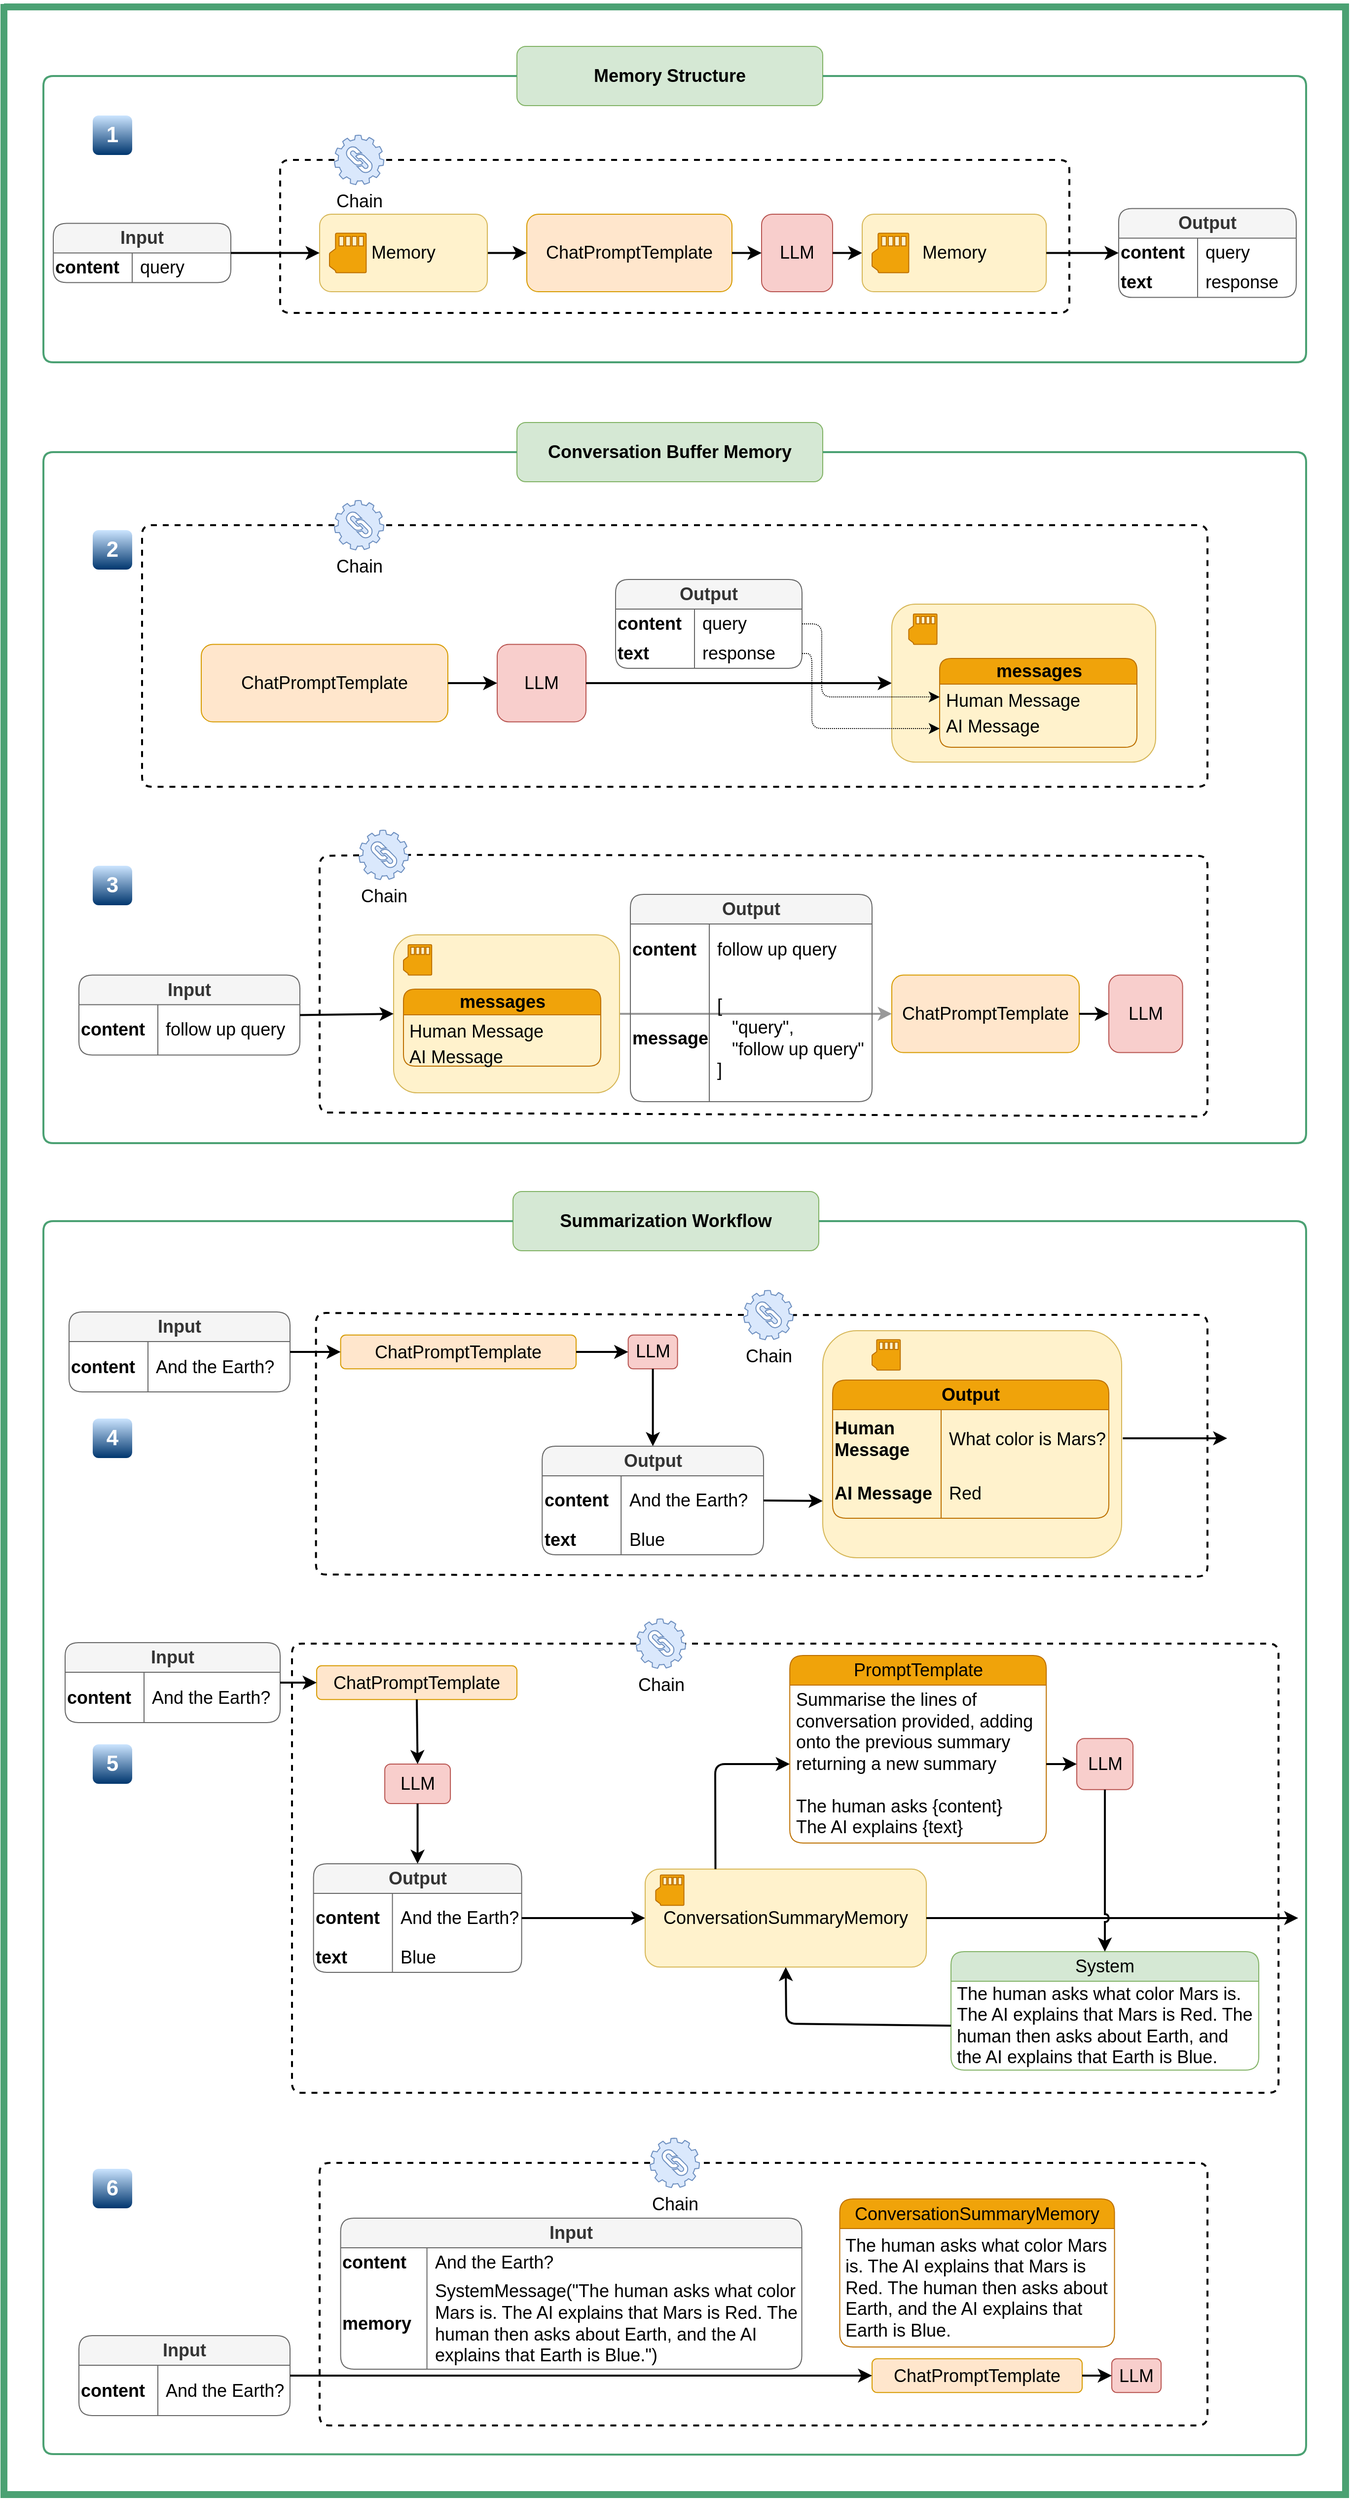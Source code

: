 <mxfile version="22.0.3" type="device">
  <diagram name="memory" id="HcFsdpITSVkv_VY6bPRf">
    <mxGraphModel dx="3010" dy="1175" grid="1" gridSize="10" guides="1" tooltips="1" connect="1" arrows="1" fold="1" page="1" pageScale="1" pageWidth="1169" pageHeight="827" math="0" shadow="0">
      <root>
        <mxCell id="rhqjgybfDs597_gJBQHo-0" />
        <mxCell id="rhqjgybfDs597_gJBQHo-1" parent="rhqjgybfDs597_gJBQHo-0" />
        <mxCell id="rhqjgybfDs597_gJBQHo-2" value="Chain" style="sketch=0;html=1;aspect=fixed;strokeColor=#6c8ebf;shadow=0;fillColor=#dae8fc;verticalAlign=top;labelPosition=center;verticalLabelPosition=bottom;shape=mxgraph.gcp2.gear_chain;fontSize=18;" parent="rhqjgybfDs597_gJBQHo-1" vertex="1">
          <mxGeometry x="295" y="170" width="50" height="50" as="geometry" />
        </mxCell>
        <mxCell id="rhqjgybfDs597_gJBQHo-3" value="" style="endArrow=none;dashed=1;html=1;strokeColor=#000000;startArrow=none;labelBackgroundColor=none;strokeWidth=2;fontSize=18;" parent="rhqjgybfDs597_gJBQHo-1" source="rhqjgybfDs597_gJBQHo-2" target="rhqjgybfDs597_gJBQHo-2" edge="1">
          <mxGeometry width="50" height="50" relative="1" as="geometry">
            <mxPoint x="608" y="330" as="sourcePoint" />
            <mxPoint x="657" y="330" as="targetPoint" />
            <Array as="points">
              <mxPoint x="240" y="195" />
              <mxPoint x="240" y="350" />
              <mxPoint x="1040" y="350" />
              <mxPoint x="1040" y="195" />
            </Array>
          </mxGeometry>
        </mxCell>
        <mxCell id="rhqjgybfDs597_gJBQHo-4" value="ChatPromptTemplate" style="rounded=1;whiteSpace=wrap;html=1;fontSize=18;align=center;verticalAlign=middle;fillColor=#ffe6cc;strokeColor=#d79b00;" parent="rhqjgybfDs597_gJBQHo-1" vertex="1">
          <mxGeometry x="490" y="250" width="208" height="78.5" as="geometry" />
        </mxCell>
        <mxCell id="rhqjgybfDs597_gJBQHo-5" value="LLM" style="rounded=1;whiteSpace=wrap;html=1;fontSize=18;align=center;verticalAlign=middle;fillColor=#f8cecc;strokeColor=#b85450;" parent="rhqjgybfDs597_gJBQHo-1" vertex="1">
          <mxGeometry x="728" y="250" width="72" height="78.5" as="geometry" />
        </mxCell>
        <mxCell id="rhqjgybfDs597_gJBQHo-13" value="" style="endArrow=classic;html=1;rounded=1;fontSize=18;startSize=8;endSize=8;strokeWidth=2;exitX=1;exitY=0.5;exitDx=0;exitDy=0;entryX=0;entryY=0.5;entryDx=0;entryDy=0;" parent="rhqjgybfDs597_gJBQHo-1" source="Mi84BfwgO3K1j7YWEALQ-15" target="rhqjgybfDs597_gJBQHo-4" edge="1">
          <mxGeometry width="50" height="50" relative="1" as="geometry">
            <mxPoint x="359" y="277.75" as="sourcePoint" />
            <mxPoint x="510" y="300" as="targetPoint" />
            <Array as="points" />
          </mxGeometry>
        </mxCell>
        <mxCell id="rhqjgybfDs597_gJBQHo-15" value="" style="endArrow=classic;html=1;rounded=1;fontSize=18;startSize=8;endSize=8;strokeWidth=2;exitX=1;exitY=0.5;exitDx=0;exitDy=0;entryX=0;entryY=0.5;entryDx=0;entryDy=0;" parent="rhqjgybfDs597_gJBQHo-1" source="rhqjgybfDs597_gJBQHo-5" target="Mi84BfwgO3K1j7YWEALQ-17" edge="1">
          <mxGeometry width="50" height="50" relative="1" as="geometry">
            <mxPoint x="488" y="287.5" as="sourcePoint" />
            <mxPoint x="875" y="263.25" as="targetPoint" />
            <Array as="points" />
          </mxGeometry>
        </mxCell>
        <mxCell id="rhqjgybfDs597_gJBQHo-18" value="" style="endArrow=classic;html=1;rounded=1;fontSize=18;startSize=8;endSize=8;strokeWidth=2;exitX=1;exitY=0.5;exitDx=0;exitDy=0;entryX=0;entryY=0.5;entryDx=0;entryDy=0;" parent="rhqjgybfDs597_gJBQHo-1" source="rhqjgybfDs597_gJBQHo-4" target="rhqjgybfDs597_gJBQHo-5" edge="1">
          <mxGeometry width="50" height="50" relative="1" as="geometry">
            <mxPoint x="798" y="328.5" as="sourcePoint" />
            <mxPoint x="850" y="348.5" as="targetPoint" />
            <Array as="points" />
          </mxGeometry>
        </mxCell>
        <mxCell id="Mi84BfwgO3K1j7YWEALQ-0" value="Input" style="shape=table;startSize=30;container=1;collapsible=1;childLayout=tableLayout;fixedRows=1;rowLines=0;fontStyle=1;align=center;resizeLast=1;html=1;whiteSpace=wrap;fontSize=18;fillColor=#f5f5f5;fontColor=#333333;strokeColor=#666666;rounded=1;" parent="rhqjgybfDs597_gJBQHo-1" vertex="1">
          <mxGeometry x="10" y="259.25" width="180" height="60" as="geometry">
            <mxRectangle x="260" y="220" width="80" height="30" as="alternateBounds" />
          </mxGeometry>
        </mxCell>
        <mxCell id="Mi84BfwgO3K1j7YWEALQ-1" value="" style="shape=tableRow;horizontal=0;startSize=0;swimlaneHead=0;swimlaneBody=0;fillColor=none;collapsible=0;dropTarget=0;points=[[0,0.5],[1,0.5]];portConstraint=eastwest;top=0;left=0;right=0;bottom=0;html=1;fontSize=18;swimlaneLine=1;" parent="Mi84BfwgO3K1j7YWEALQ-0" vertex="1">
          <mxGeometry y="30" width="180" height="30" as="geometry" />
        </mxCell>
        <mxCell id="Mi84BfwgO3K1j7YWEALQ-2" value="content" style="shape=partialRectangle;connectable=0;fillColor=none;top=0;left=0;bottom=0;right=0;fontStyle=1;overflow=hidden;html=1;whiteSpace=wrap;fontSize=18;align=left;" parent="Mi84BfwgO3K1j7YWEALQ-1" vertex="1">
          <mxGeometry width="80" height="30" as="geometry">
            <mxRectangle width="80" height="30" as="alternateBounds" />
          </mxGeometry>
        </mxCell>
        <mxCell id="Mi84BfwgO3K1j7YWEALQ-3" value="query" style="shape=partialRectangle;connectable=0;fillColor=none;top=0;left=0;bottom=0;right=0;align=left;spacingLeft=6;fontStyle=0;overflow=hidden;html=1;whiteSpace=wrap;fontSize=18;" parent="Mi84BfwgO3K1j7YWEALQ-1" vertex="1">
          <mxGeometry x="80" width="100" height="30" as="geometry">
            <mxRectangle width="100" height="30" as="alternateBounds" />
          </mxGeometry>
        </mxCell>
        <mxCell id="Mi84BfwgO3K1j7YWEALQ-7" value="Output" style="shape=table;startSize=30;container=1;collapsible=1;childLayout=tableLayout;fixedRows=1;rowLines=0;fontStyle=1;align=center;resizeLast=1;html=1;whiteSpace=wrap;fontSize=18;fillColor=#f5f5f5;fontColor=#333333;strokeColor=#666666;rounded=1;" parent="rhqjgybfDs597_gJBQHo-1" vertex="1">
          <mxGeometry x="1090" y="244.25" width="180" height="90" as="geometry">
            <mxRectangle x="260" y="220" width="80" height="30" as="alternateBounds" />
          </mxGeometry>
        </mxCell>
        <mxCell id="Mi84BfwgO3K1j7YWEALQ-8" value="" style="shape=tableRow;horizontal=0;startSize=0;swimlaneHead=0;swimlaneBody=0;fillColor=none;collapsible=0;dropTarget=0;points=[[0,0.5],[1,0.5]];portConstraint=eastwest;top=0;left=0;right=0;bottom=0;html=1;fontSize=18;swimlaneLine=1;" parent="Mi84BfwgO3K1j7YWEALQ-7" vertex="1">
          <mxGeometry y="30" width="180" height="30" as="geometry" />
        </mxCell>
        <mxCell id="Mi84BfwgO3K1j7YWEALQ-9" value="content" style="shape=partialRectangle;connectable=0;fillColor=none;top=0;left=0;bottom=0;right=0;fontStyle=1;overflow=hidden;html=1;whiteSpace=wrap;fontSize=18;align=left;" parent="Mi84BfwgO3K1j7YWEALQ-8" vertex="1">
          <mxGeometry width="80" height="30" as="geometry">
            <mxRectangle width="80" height="30" as="alternateBounds" />
          </mxGeometry>
        </mxCell>
        <mxCell id="Mi84BfwgO3K1j7YWEALQ-10" value="query" style="shape=partialRectangle;connectable=0;fillColor=none;top=0;left=0;bottom=0;right=0;align=left;spacingLeft=6;fontStyle=0;overflow=hidden;html=1;whiteSpace=wrap;fontSize=18;" parent="Mi84BfwgO3K1j7YWEALQ-8" vertex="1">
          <mxGeometry x="80" width="100" height="30" as="geometry">
            <mxRectangle width="100" height="30" as="alternateBounds" />
          </mxGeometry>
        </mxCell>
        <mxCell id="Mi84BfwgO3K1j7YWEALQ-11" value="" style="shape=tableRow;horizontal=0;startSize=0;swimlaneHead=0;swimlaneBody=0;fillColor=none;collapsible=0;dropTarget=0;points=[[0,0.5],[1,0.5]];portConstraint=eastwest;top=0;left=0;right=0;bottom=0;html=1;fontSize=18;swimlaneLine=1;swimlaneFillColor=none;" parent="Mi84BfwgO3K1j7YWEALQ-7" vertex="1">
          <mxGeometry y="60" width="180" height="30" as="geometry" />
        </mxCell>
        <mxCell id="Mi84BfwgO3K1j7YWEALQ-12" value="&lt;b style=&quot;font-size: 18px;&quot;&gt;text&lt;/b&gt;" style="shape=partialRectangle;connectable=0;fillColor=none;top=0;left=0;bottom=0;right=0;editable=1;overflow=hidden;html=1;whiteSpace=wrap;fontSize=18;align=left;" parent="Mi84BfwgO3K1j7YWEALQ-11" vertex="1">
          <mxGeometry width="80" height="30" as="geometry">
            <mxRectangle width="80" height="30" as="alternateBounds" />
          </mxGeometry>
        </mxCell>
        <mxCell id="Mi84BfwgO3K1j7YWEALQ-13" value="response" style="shape=partialRectangle;connectable=0;fillColor=none;top=0;left=0;bottom=0;right=0;align=left;spacingLeft=6;overflow=hidden;html=1;whiteSpace=wrap;fontSize=18;" parent="Mi84BfwgO3K1j7YWEALQ-11" vertex="1">
          <mxGeometry x="80" width="100" height="30" as="geometry">
            <mxRectangle width="100" height="30" as="alternateBounds" />
          </mxGeometry>
        </mxCell>
        <mxCell id="Mi84BfwgO3K1j7YWEALQ-15" value="Memory" style="rounded=1;whiteSpace=wrap;html=1;fontSize=18;align=center;verticalAlign=middle;fillColor=#fff2cc;strokeColor=#d6b656;" parent="rhqjgybfDs597_gJBQHo-1" vertex="1">
          <mxGeometry x="280" y="250" width="170" height="78.5" as="geometry" />
        </mxCell>
        <mxCell id="Mi84BfwgO3K1j7YWEALQ-14" value="" style="sketch=0;html=1;aspect=fixed;strokeColor=#BD7000;shadow=0;fillColor=#f0a30a;verticalAlign=top;labelPosition=center;verticalLabelPosition=bottom;shape=mxgraph.gcp2.memory_card;fontSize=18;fontColor=#000000;" parent="rhqjgybfDs597_gJBQHo-1" vertex="1">
          <mxGeometry x="290" y="269.25" width="37.2" height="40" as="geometry" />
        </mxCell>
        <mxCell id="Mi84BfwgO3K1j7YWEALQ-16" value="" style="endArrow=classic;html=1;rounded=1;fontSize=18;startSize=8;endSize=8;strokeWidth=2;exitX=1;exitY=0.5;exitDx=0;exitDy=0;entryX=0;entryY=0.5;entryDx=0;entryDy=0;" parent="rhqjgybfDs597_gJBQHo-1" source="Mi84BfwgO3K1j7YWEALQ-0" target="Mi84BfwgO3K1j7YWEALQ-15" edge="1">
          <mxGeometry width="50" height="50" relative="1" as="geometry">
            <mxPoint x="499" y="299" as="sourcePoint" />
            <mxPoint x="539" y="299" as="targetPoint" />
            <Array as="points" />
          </mxGeometry>
        </mxCell>
        <mxCell id="Mi84BfwgO3K1j7YWEALQ-17" value="Memory" style="rounded=1;whiteSpace=wrap;html=1;fontSize=18;align=center;verticalAlign=middle;fillColor=#fff2cc;strokeColor=#d6b656;" parent="rhqjgybfDs597_gJBQHo-1" vertex="1">
          <mxGeometry x="830" y="250" width="186.6" height="78.5" as="geometry" />
        </mxCell>
        <mxCell id="Mi84BfwgO3K1j7YWEALQ-18" value="" style="sketch=0;html=1;aspect=fixed;strokeColor=#BD7000;shadow=0;fillColor=#f0a30a;verticalAlign=top;labelPosition=center;verticalLabelPosition=bottom;shape=mxgraph.gcp2.memory_card;fontSize=18;fontColor=#000000;" parent="rhqjgybfDs597_gJBQHo-1" vertex="1">
          <mxGeometry x="840" y="269.25" width="37.2" height="40" as="geometry" />
        </mxCell>
        <mxCell id="Mi84BfwgO3K1j7YWEALQ-19" value="" style="endArrow=classic;html=1;rounded=1;fontSize=18;startSize=8;endSize=8;strokeWidth=2;exitX=1;exitY=0.5;exitDx=0;exitDy=0;entryX=0;entryY=0.5;entryDx=0;entryDy=0;" parent="rhqjgybfDs597_gJBQHo-1" source="Mi84BfwgO3K1j7YWEALQ-17" target="Mi84BfwgO3K1j7YWEALQ-8" edge="1">
          <mxGeometry width="50" height="50" relative="1" as="geometry">
            <mxPoint x="788" y="299" as="sourcePoint" />
            <mxPoint x="830" y="299" as="targetPoint" />
            <Array as="points" />
          </mxGeometry>
        </mxCell>
        <mxCell id="2xT3l5YD5dvmgnBOKexs-0" value="Chain" style="sketch=0;html=1;aspect=fixed;strokeColor=#6c8ebf;shadow=0;fillColor=#dae8fc;verticalAlign=top;labelPosition=center;verticalLabelPosition=bottom;shape=mxgraph.gcp2.gear_chain;fontSize=18;" parent="rhqjgybfDs597_gJBQHo-1" vertex="1">
          <mxGeometry x="295" y="540" width="50" height="50" as="geometry" />
        </mxCell>
        <mxCell id="2xT3l5YD5dvmgnBOKexs-1" value="" style="endArrow=none;dashed=1;html=1;strokeColor=#000000;startArrow=none;labelBackgroundColor=none;strokeWidth=2;fontSize=18;" parent="rhqjgybfDs597_gJBQHo-1" source="2xT3l5YD5dvmgnBOKexs-0" target="2xT3l5YD5dvmgnBOKexs-0" edge="1">
          <mxGeometry width="50" height="50" relative="1" as="geometry">
            <mxPoint x="653" y="700" as="sourcePoint" />
            <mxPoint x="702" y="700" as="targetPoint" />
            <Array as="points">
              <mxPoint x="100" y="565" />
              <mxPoint x="100" y="830" />
              <mxPoint x="1180" y="830" />
              <mxPoint x="1180" y="565" />
            </Array>
          </mxGeometry>
        </mxCell>
        <mxCell id="2xT3l5YD5dvmgnBOKexs-2" value="ChatPromptTemplate" style="rounded=1;whiteSpace=wrap;html=1;fontSize=18;align=center;verticalAlign=middle;fillColor=#ffe6cc;strokeColor=#d79b00;" parent="rhqjgybfDs597_gJBQHo-1" vertex="1">
          <mxGeometry x="160" y="685.75" width="250" height="78.5" as="geometry" />
        </mxCell>
        <mxCell id="2xT3l5YD5dvmgnBOKexs-3" value="LLM" style="rounded=1;whiteSpace=wrap;html=1;fontSize=18;align=center;verticalAlign=middle;fillColor=#f8cecc;strokeColor=#b85450;" parent="rhqjgybfDs597_gJBQHo-1" vertex="1">
          <mxGeometry x="460" y="685.75" width="90" height="78.5" as="geometry" />
        </mxCell>
        <mxCell id="2xT3l5YD5dvmgnBOKexs-4" value="" style="endArrow=classic;html=1;rounded=1;fontSize=18;startSize=8;endSize=8;strokeWidth=2;exitX=1;exitY=0.5;exitDx=0;exitDy=0;entryX=0;entryY=0.5;entryDx=0;entryDy=0;" parent="rhqjgybfDs597_gJBQHo-1" source="2xT3l5YD5dvmgnBOKexs-3" target="2xT3l5YD5dvmgnBOKexs-13" edge="1">
          <mxGeometry width="50" height="50" relative="1" as="geometry">
            <mxPoint x="308" y="627.5" as="sourcePoint" />
            <mxPoint x="695" y="603.25" as="targetPoint" />
            <Array as="points" />
          </mxGeometry>
        </mxCell>
        <mxCell id="2xT3l5YD5dvmgnBOKexs-5" value="" style="endArrow=classic;html=1;rounded=1;fontSize=18;startSize=8;endSize=8;strokeWidth=2;exitX=1;exitY=0.5;exitDx=0;exitDy=0;entryX=0;entryY=0.5;entryDx=0;entryDy=0;" parent="rhqjgybfDs597_gJBQHo-1" source="2xT3l5YD5dvmgnBOKexs-2" target="2xT3l5YD5dvmgnBOKexs-3" edge="1">
          <mxGeometry width="50" height="50" relative="1" as="geometry">
            <mxPoint x="550" y="764.25" as="sourcePoint" />
            <mxPoint x="602" y="784.25" as="targetPoint" />
            <Array as="points" />
          </mxGeometry>
        </mxCell>
        <mxCell id="2xT3l5YD5dvmgnBOKexs-6" value="Output" style="shape=table;startSize=30;container=1;collapsible=1;childLayout=tableLayout;fixedRows=1;rowLines=0;fontStyle=1;align=center;resizeLast=1;html=1;whiteSpace=wrap;fontSize=18;fillColor=#f5f5f5;fontColor=#333333;strokeColor=#666666;rounded=1;" parent="rhqjgybfDs597_gJBQHo-1" vertex="1">
          <mxGeometry x="580" y="620" width="189" height="90" as="geometry">
            <mxRectangle x="260" y="220" width="80" height="30" as="alternateBounds" />
          </mxGeometry>
        </mxCell>
        <mxCell id="2xT3l5YD5dvmgnBOKexs-7" value="" style="shape=tableRow;horizontal=0;startSize=0;swimlaneHead=0;swimlaneBody=0;fillColor=none;collapsible=0;dropTarget=0;points=[[0,0.5],[1,0.5]];portConstraint=eastwest;top=0;left=0;right=0;bottom=0;html=1;fontSize=18;swimlaneLine=1;" parent="2xT3l5YD5dvmgnBOKexs-6" vertex="1">
          <mxGeometry y="30" width="189" height="30" as="geometry" />
        </mxCell>
        <mxCell id="2xT3l5YD5dvmgnBOKexs-8" value="content" style="shape=partialRectangle;connectable=0;fillColor=none;top=0;left=0;bottom=0;right=0;fontStyle=1;overflow=hidden;html=1;whiteSpace=wrap;fontSize=18;align=left;" parent="2xT3l5YD5dvmgnBOKexs-7" vertex="1">
          <mxGeometry width="80" height="30" as="geometry">
            <mxRectangle width="80" height="30" as="alternateBounds" />
          </mxGeometry>
        </mxCell>
        <mxCell id="2xT3l5YD5dvmgnBOKexs-9" value="query" style="shape=partialRectangle;connectable=0;fillColor=none;top=0;left=0;bottom=0;right=0;align=left;spacingLeft=6;fontStyle=0;overflow=hidden;html=1;whiteSpace=wrap;fontSize=18;" parent="2xT3l5YD5dvmgnBOKexs-7" vertex="1">
          <mxGeometry x="80" width="109" height="30" as="geometry">
            <mxRectangle width="109" height="30" as="alternateBounds" />
          </mxGeometry>
        </mxCell>
        <mxCell id="2xT3l5YD5dvmgnBOKexs-10" value="" style="shape=tableRow;horizontal=0;startSize=0;swimlaneHead=0;swimlaneBody=0;fillColor=none;collapsible=0;dropTarget=0;points=[[0,0.5],[1,0.5]];portConstraint=eastwest;top=0;left=0;right=0;bottom=0;html=1;fontSize=18;swimlaneLine=1;swimlaneFillColor=none;" parent="2xT3l5YD5dvmgnBOKexs-6" vertex="1">
          <mxGeometry y="60" width="189" height="30" as="geometry" />
        </mxCell>
        <mxCell id="2xT3l5YD5dvmgnBOKexs-11" value="&lt;b style=&quot;font-size: 18px;&quot;&gt;text&lt;/b&gt;" style="shape=partialRectangle;connectable=0;fillColor=none;top=0;left=0;bottom=0;right=0;editable=1;overflow=hidden;html=1;whiteSpace=wrap;fontSize=18;align=left;" parent="2xT3l5YD5dvmgnBOKexs-10" vertex="1">
          <mxGeometry width="80" height="30" as="geometry">
            <mxRectangle width="80" height="30" as="alternateBounds" />
          </mxGeometry>
        </mxCell>
        <mxCell id="2xT3l5YD5dvmgnBOKexs-12" value="response" style="shape=partialRectangle;connectable=0;fillColor=none;top=0;left=0;bottom=0;right=0;align=left;spacingLeft=6;overflow=hidden;html=1;whiteSpace=wrap;fontSize=18;" parent="2xT3l5YD5dvmgnBOKexs-10" vertex="1">
          <mxGeometry x="80" width="109" height="30" as="geometry">
            <mxRectangle width="109" height="30" as="alternateBounds" />
          </mxGeometry>
        </mxCell>
        <mxCell id="2xT3l5YD5dvmgnBOKexs-13" value="" style="rounded=1;whiteSpace=wrap;html=1;fontSize=18;align=center;verticalAlign=middle;fillColor=#fff2cc;strokeColor=#d6b656;" parent="rhqjgybfDs597_gJBQHo-1" vertex="1">
          <mxGeometry x="860" y="645" width="267.5" height="160" as="geometry" />
        </mxCell>
        <mxCell id="2xT3l5YD5dvmgnBOKexs-14" value="" style="sketch=0;html=1;aspect=fixed;strokeColor=#BD7000;shadow=0;fillColor=#f0a30a;verticalAlign=top;labelPosition=center;verticalLabelPosition=bottom;shape=mxgraph.gcp2.memory_card;fontSize=18;fontColor=#000000;" parent="rhqjgybfDs597_gJBQHo-1" vertex="1">
          <mxGeometry x="877.2" y="655" width="28.6" height="30.75" as="geometry" />
        </mxCell>
        <mxCell id="2xT3l5YD5dvmgnBOKexs-15" value="&lt;b style=&quot;font-size: 18px;&quot;&gt;messages&lt;/b&gt;" style="swimlane;fontStyle=0;childLayout=stackLayout;horizontal=1;startSize=26;fillColor=#f0a30a;horizontalStack=0;resizeParent=1;resizeParentMax=0;resizeLast=0;collapsible=1;marginBottom=0;html=1;fontSize=18;rounded=1;fontColor=#000000;strokeColor=#BD7000;" parent="rhqjgybfDs597_gJBQHo-1" vertex="1">
          <mxGeometry x="908.5" y="700" width="200" height="90" as="geometry" />
        </mxCell>
        <mxCell id="2xT3l5YD5dvmgnBOKexs-16" value="Human Message" style="text;strokeColor=none;fillColor=none;align=left;verticalAlign=top;spacingLeft=4;spacingRight=4;overflow=hidden;rotatable=0;points=[[0,0.5],[1,0.5]];portConstraint=eastwest;whiteSpace=wrap;html=1;fontSize=18;" parent="2xT3l5YD5dvmgnBOKexs-15" vertex="1">
          <mxGeometry y="26" width="200" height="26" as="geometry" />
        </mxCell>
        <mxCell id="2xT3l5YD5dvmgnBOKexs-17" value="AI Message" style="text;strokeColor=none;fillColor=none;align=left;verticalAlign=top;spacingLeft=4;spacingRight=4;overflow=hidden;rotatable=0;points=[[0,0.5],[1,0.5]];portConstraint=eastwest;whiteSpace=wrap;html=1;fontSize=18;" parent="2xT3l5YD5dvmgnBOKexs-15" vertex="1">
          <mxGeometry y="52" width="200" height="38" as="geometry" />
        </mxCell>
        <mxCell id="2xT3l5YD5dvmgnBOKexs-18" value="" style="endArrow=classic;html=1;rounded=1;fontSize=18;startSize=8;endSize=8;strokeWidth=1;exitX=1;exitY=0.5;exitDx=0;exitDy=0;entryX=0;entryY=0.5;entryDx=0;entryDy=0;dashed=1;dashPattern=1 1;" parent="rhqjgybfDs597_gJBQHo-1" source="2xT3l5YD5dvmgnBOKexs-7" target="2xT3l5YD5dvmgnBOKexs-16" edge="1">
          <mxGeometry width="50" height="50" relative="1" as="geometry">
            <mxPoint x="608" y="735" as="sourcePoint" />
            <mxPoint x="819" y="735" as="targetPoint" />
            <Array as="points">
              <mxPoint x="789" y="665" />
              <mxPoint x="789" y="739" />
            </Array>
          </mxGeometry>
        </mxCell>
        <mxCell id="2xT3l5YD5dvmgnBOKexs-19" value="" style="endArrow=classic;html=1;rounded=1;fontSize=18;startSize=8;endSize=8;strokeWidth=1;exitX=1;exitY=0.5;exitDx=0;exitDy=0;entryX=0;entryY=0.5;entryDx=0;entryDy=0;dashed=1;dashPattern=1 1;" parent="rhqjgybfDs597_gJBQHo-1" source="2xT3l5YD5dvmgnBOKexs-10" target="2xT3l5YD5dvmgnBOKexs-17" edge="1">
          <mxGeometry width="50" height="50" relative="1" as="geometry">
            <mxPoint x="779" y="675" as="sourcePoint" />
            <mxPoint x="829" y="709" as="targetPoint" />
            <Array as="points">
              <mxPoint x="779" y="695" />
              <mxPoint x="779" y="771" />
            </Array>
          </mxGeometry>
        </mxCell>
        <mxCell id="2xT3l5YD5dvmgnBOKexs-20" value="Chain" style="sketch=0;html=1;aspect=fixed;strokeColor=#6c8ebf;shadow=0;fillColor=#dae8fc;verticalAlign=top;labelPosition=center;verticalLabelPosition=bottom;shape=mxgraph.gcp2.gear_chain;fontSize=18;" parent="rhqjgybfDs597_gJBQHo-1" vertex="1">
          <mxGeometry x="320" y="874" width="50" height="50" as="geometry" />
        </mxCell>
        <mxCell id="2xT3l5YD5dvmgnBOKexs-21" value="" style="endArrow=none;dashed=1;html=1;strokeColor=#000000;startArrow=none;labelBackgroundColor=none;strokeWidth=2;" parent="rhqjgybfDs597_gJBQHo-1" source="2xT3l5YD5dvmgnBOKexs-20" target="2xT3l5YD5dvmgnBOKexs-20" edge="1">
          <mxGeometry width="50" height="50" relative="1" as="geometry">
            <mxPoint x="653" y="1034" as="sourcePoint" />
            <mxPoint x="702" y="1034" as="targetPoint" />
            <Array as="points">
              <mxPoint x="280" y="900" />
              <mxPoint x="280" y="1160" />
              <mxPoint x="1180" y="1164" />
              <mxPoint x="1180" y="900" />
            </Array>
          </mxGeometry>
        </mxCell>
        <mxCell id="2xT3l5YD5dvmgnBOKexs-22" value="ChatPromptTemplate" style="rounded=1;whiteSpace=wrap;html=1;fontSize=18;align=center;verticalAlign=middle;fillColor=#ffe6cc;strokeColor=#d79b00;" parent="rhqjgybfDs597_gJBQHo-1" vertex="1">
          <mxGeometry x="860" y="1020.75" width="190" height="78.5" as="geometry" />
        </mxCell>
        <mxCell id="2xT3l5YD5dvmgnBOKexs-23" value="LLM" style="rounded=1;whiteSpace=wrap;html=1;fontSize=18;align=center;verticalAlign=middle;fillColor=#f8cecc;strokeColor=#b85450;" parent="rhqjgybfDs597_gJBQHo-1" vertex="1">
          <mxGeometry x="1080" y="1020.75" width="74.8" height="78.5" as="geometry" />
        </mxCell>
        <mxCell id="2xT3l5YD5dvmgnBOKexs-24" value="" style="endArrow=classic;html=1;rounded=1;fontSize=18;startSize=8;endSize=8;strokeWidth=2;entryX=0;entryY=0.5;entryDx=0;entryDy=0;exitX=1;exitY=0.5;exitDx=0;exitDy=0;strokeColor=#999999;" parent="rhqjgybfDs597_gJBQHo-1" source="2xT3l5YD5dvmgnBOKexs-33" target="2xT3l5YD5dvmgnBOKexs-22" edge="1">
          <mxGeometry width="50" height="50" relative="1" as="geometry">
            <mxPoint x="755" y="970" as="sourcePoint" />
            <mxPoint x="695" y="990" as="targetPoint" />
            <Array as="points" />
          </mxGeometry>
        </mxCell>
        <mxCell id="2xT3l5YD5dvmgnBOKexs-25" value="" style="endArrow=classic;html=1;rounded=1;fontSize=18;startSize=8;endSize=8;strokeWidth=2;exitX=1;exitY=0.5;exitDx=0;exitDy=0;entryX=0;entryY=0.5;entryDx=0;entryDy=0;" parent="rhqjgybfDs597_gJBQHo-1" source="2xT3l5YD5dvmgnBOKexs-22" target="2xT3l5YD5dvmgnBOKexs-23" edge="1">
          <mxGeometry width="50" height="50" relative="1" as="geometry">
            <mxPoint x="1174.8" y="1099.25" as="sourcePoint" />
            <mxPoint x="1226.8" y="1119.25" as="targetPoint" />
            <Array as="points" />
          </mxGeometry>
        </mxCell>
        <mxCell id="2xT3l5YD5dvmgnBOKexs-26" value="Output" style="shape=table;startSize=30;container=1;collapsible=1;childLayout=tableLayout;fixedRows=1;rowLines=0;fontStyle=1;align=center;resizeLast=1;html=1;whiteSpace=wrap;fontSize=18;fillColor=#f5f5f5;fontColor=#333333;strokeColor=#666666;rounded=1;" parent="rhqjgybfDs597_gJBQHo-1" vertex="1">
          <mxGeometry x="595" y="939" width="245" height="210" as="geometry">
            <mxRectangle x="260" y="220" width="80" height="30" as="alternateBounds" />
          </mxGeometry>
        </mxCell>
        <mxCell id="2xT3l5YD5dvmgnBOKexs-27" value="" style="shape=tableRow;horizontal=0;startSize=0;swimlaneHead=0;swimlaneBody=0;fillColor=none;collapsible=0;dropTarget=0;points=[[0,0.5],[1,0.5]];portConstraint=eastwest;top=0;left=0;right=0;bottom=0;html=1;fontSize=18;swimlaneLine=1;" parent="2xT3l5YD5dvmgnBOKexs-26" vertex="1">
          <mxGeometry y="30" width="245" height="51" as="geometry" />
        </mxCell>
        <mxCell id="2xT3l5YD5dvmgnBOKexs-28" value="content" style="shape=partialRectangle;connectable=0;fillColor=none;top=0;left=0;bottom=0;right=0;fontStyle=1;overflow=hidden;html=1;whiteSpace=wrap;fontSize=18;align=left;" parent="2xT3l5YD5dvmgnBOKexs-27" vertex="1">
          <mxGeometry width="80" height="51" as="geometry">
            <mxRectangle width="80" height="51" as="alternateBounds" />
          </mxGeometry>
        </mxCell>
        <mxCell id="2xT3l5YD5dvmgnBOKexs-29" value="follow up query" style="shape=partialRectangle;connectable=0;fillColor=none;top=0;left=0;bottom=0;right=0;align=left;spacingLeft=6;fontStyle=0;overflow=hidden;html=1;whiteSpace=wrap;fontSize=18;" parent="2xT3l5YD5dvmgnBOKexs-27" vertex="1">
          <mxGeometry x="80" width="165" height="51" as="geometry">
            <mxRectangle width="165" height="51" as="alternateBounds" />
          </mxGeometry>
        </mxCell>
        <mxCell id="2xT3l5YD5dvmgnBOKexs-30" value="" style="shape=tableRow;horizontal=0;startSize=0;swimlaneHead=0;swimlaneBody=0;fillColor=none;collapsible=0;dropTarget=0;points=[[0,0.5],[1,0.5]];portConstraint=eastwest;top=0;left=0;right=0;bottom=0;html=1;fontSize=18;swimlaneLine=1;swimlaneFillColor=none;" parent="2xT3l5YD5dvmgnBOKexs-26" vertex="1">
          <mxGeometry y="81" width="245" height="129" as="geometry" />
        </mxCell>
        <mxCell id="2xT3l5YD5dvmgnBOKexs-31" value="&lt;b style=&quot;font-size: 18px;&quot;&gt;messages&lt;/b&gt;" style="shape=partialRectangle;connectable=0;fillColor=none;top=0;left=0;bottom=0;right=0;editable=1;overflow=hidden;html=1;whiteSpace=wrap;fontSize=18;align=left;" parent="2xT3l5YD5dvmgnBOKexs-30" vertex="1">
          <mxGeometry width="80" height="129" as="geometry">
            <mxRectangle width="80" height="129" as="alternateBounds" />
          </mxGeometry>
        </mxCell>
        <mxCell id="2xT3l5YD5dvmgnBOKexs-32" value="[&lt;br&gt;&amp;nbsp; &amp;nbsp;&quot;query&quot;,&lt;br&gt;&amp;nbsp; &amp;nbsp;&quot;follow up query&quot;&lt;br&gt;]" style="shape=partialRectangle;connectable=0;fillColor=none;top=0;left=0;bottom=0;right=0;align=left;spacingLeft=6;overflow=hidden;html=1;whiteSpace=wrap;fontSize=18;" parent="2xT3l5YD5dvmgnBOKexs-30" vertex="1">
          <mxGeometry x="80" width="165" height="129" as="geometry">
            <mxRectangle width="165" height="129" as="alternateBounds" />
          </mxGeometry>
        </mxCell>
        <mxCell id="2xT3l5YD5dvmgnBOKexs-33" value="" style="rounded=1;whiteSpace=wrap;html=1;fontSize=18;align=center;verticalAlign=middle;fillColor=#fff2cc;strokeColor=#d6b656;" parent="rhqjgybfDs597_gJBQHo-1" vertex="1">
          <mxGeometry x="355" y="980" width="229" height="160" as="geometry" />
        </mxCell>
        <mxCell id="2xT3l5YD5dvmgnBOKexs-34" value="" style="sketch=0;html=1;aspect=fixed;strokeColor=#BD7000;shadow=0;fillColor=#f0a30a;verticalAlign=top;labelPosition=center;verticalLabelPosition=bottom;shape=mxgraph.gcp2.memory_card;fontSize=18;fontColor=#000000;" parent="rhqjgybfDs597_gJBQHo-1" vertex="1">
          <mxGeometry x="365" y="990" width="28.6" height="30.75" as="geometry" />
        </mxCell>
        <mxCell id="2xT3l5YD5dvmgnBOKexs-35" value="&lt;b style=&quot;font-size: 18px;&quot;&gt;messages&lt;/b&gt;" style="swimlane;fontStyle=0;childLayout=stackLayout;horizontal=1;startSize=26;fillColor=#f0a30a;horizontalStack=0;resizeParent=1;resizeParentMax=0;resizeLast=0;collapsible=1;marginBottom=0;html=1;fontSize=18;rounded=1;fontColor=#000000;strokeColor=#BD7000;" parent="rhqjgybfDs597_gJBQHo-1" vertex="1">
          <mxGeometry x="365" y="1035" width="200" height="78" as="geometry" />
        </mxCell>
        <mxCell id="2xT3l5YD5dvmgnBOKexs-36" value="Human Message" style="text;strokeColor=none;fillColor=none;align=left;verticalAlign=top;spacingLeft=4;spacingRight=4;overflow=hidden;rotatable=0;points=[[0,0.5],[1,0.5]];portConstraint=eastwest;whiteSpace=wrap;html=1;fontSize=18;" parent="2xT3l5YD5dvmgnBOKexs-35" vertex="1">
          <mxGeometry y="26" width="200" height="26" as="geometry" />
        </mxCell>
        <mxCell id="2xT3l5YD5dvmgnBOKexs-37" value="AI Message" style="text;strokeColor=none;fillColor=none;align=left;verticalAlign=top;spacingLeft=4;spacingRight=4;overflow=hidden;rotatable=0;points=[[0,0.5],[1,0.5]];portConstraint=eastwest;whiteSpace=wrap;html=1;fontSize=18;" parent="2xT3l5YD5dvmgnBOKexs-35" vertex="1">
          <mxGeometry y="52" width="200" height="26" as="geometry" />
        </mxCell>
        <mxCell id="2xT3l5YD5dvmgnBOKexs-38" value="Input" style="shape=table;startSize=30;container=1;collapsible=1;childLayout=tableLayout;fixedRows=1;rowLines=0;fontStyle=1;align=center;resizeLast=1;html=1;whiteSpace=wrap;fontSize=18;fillColor=#f5f5f5;fontColor=#333333;strokeColor=#666666;rounded=1;" parent="rhqjgybfDs597_gJBQHo-1" vertex="1">
          <mxGeometry x="36" y="1020.75" width="224" height="81" as="geometry">
            <mxRectangle x="260" y="220" width="80" height="30" as="alternateBounds" />
          </mxGeometry>
        </mxCell>
        <mxCell id="2xT3l5YD5dvmgnBOKexs-39" value="" style="shape=tableRow;horizontal=0;startSize=0;swimlaneHead=0;swimlaneBody=0;fillColor=none;collapsible=0;dropTarget=0;points=[[0,0.5],[1,0.5]];portConstraint=eastwest;top=0;left=0;right=0;bottom=0;html=1;fontSize=18;swimlaneLine=1;" parent="2xT3l5YD5dvmgnBOKexs-38" vertex="1">
          <mxGeometry y="30" width="224" height="51" as="geometry" />
        </mxCell>
        <mxCell id="2xT3l5YD5dvmgnBOKexs-40" value="content" style="shape=partialRectangle;connectable=0;fillColor=none;top=0;left=0;bottom=0;right=0;fontStyle=1;overflow=hidden;html=1;whiteSpace=wrap;fontSize=18;align=left;" parent="2xT3l5YD5dvmgnBOKexs-39" vertex="1">
          <mxGeometry width="80" height="51" as="geometry">
            <mxRectangle width="80" height="51" as="alternateBounds" />
          </mxGeometry>
        </mxCell>
        <mxCell id="2xT3l5YD5dvmgnBOKexs-41" value="follow up query" style="shape=partialRectangle;connectable=0;fillColor=none;top=0;left=0;bottom=0;right=0;align=left;spacingLeft=6;fontStyle=0;overflow=hidden;html=1;whiteSpace=wrap;fontSize=18;" parent="2xT3l5YD5dvmgnBOKexs-39" vertex="1">
          <mxGeometry x="80" width="144" height="51" as="geometry">
            <mxRectangle width="144" height="51" as="alternateBounds" />
          </mxGeometry>
        </mxCell>
        <mxCell id="2xT3l5YD5dvmgnBOKexs-42" value="" style="endArrow=classic;html=1;rounded=1;fontSize=12;startSize=8;endSize=8;strokeWidth=2;entryX=0;entryY=0.5;entryDx=0;entryDy=0;exitX=1;exitY=0.5;exitDx=0;exitDy=0;" parent="rhqjgybfDs597_gJBQHo-1" source="2xT3l5YD5dvmgnBOKexs-38" target="2xT3l5YD5dvmgnBOKexs-33" edge="1">
          <mxGeometry width="50" height="50" relative="1" as="geometry">
            <mxPoint x="588" y="1069" as="sourcePoint" />
            <mxPoint x="799" y="1069" as="targetPoint" />
            <Array as="points" />
          </mxGeometry>
        </mxCell>
        <mxCell id="RVAFS3g0nepHtj9z3fw7-0" value="Chain" style="sketch=0;html=1;aspect=fixed;strokeColor=#6c8ebf;shadow=0;fillColor=#dae8fc;verticalAlign=top;labelPosition=center;verticalLabelPosition=bottom;shape=mxgraph.gcp2.gear_chain;fontSize=18;" parent="rhqjgybfDs597_gJBQHo-1" vertex="1">
          <mxGeometry x="710" y="1340.13" width="50" height="50" as="geometry" />
        </mxCell>
        <mxCell id="RVAFS3g0nepHtj9z3fw7-1" value="" style="endArrow=none;dashed=1;html=1;strokeColor=#000000;startArrow=none;labelBackgroundColor=none;strokeWidth=2;fontSize=18;" parent="rhqjgybfDs597_gJBQHo-1" source="RVAFS3g0nepHtj9z3fw7-0" target="RVAFS3g0nepHtj9z3fw7-0" edge="1">
          <mxGeometry width="50" height="50" relative="1" as="geometry">
            <mxPoint x="625.3" y="1363" as="sourcePoint" />
            <mxPoint x="675.3" y="1363" as="targetPoint" />
            <Array as="points">
              <mxPoint x="276.3" y="1363" />
              <mxPoint x="276.3" y="1628" />
              <mxPoint x="1180" y="1630" />
              <mxPoint x="1180" y="1365" />
            </Array>
          </mxGeometry>
        </mxCell>
        <mxCell id="RVAFS3g0nepHtj9z3fw7-2" value="ChatPromptTemplate" style="rounded=1;whiteSpace=wrap;html=1;fontSize=18;align=center;verticalAlign=middle;fillColor=#ffe6cc;strokeColor=#d79b00;" parent="rhqjgybfDs597_gJBQHo-1" vertex="1">
          <mxGeometry x="301.3" y="1385.38" width="238.7" height="34.25" as="geometry" />
        </mxCell>
        <mxCell id="RVAFS3g0nepHtj9z3fw7-3" value="LLM" style="rounded=1;whiteSpace=wrap;html=1;fontSize=18;align=center;verticalAlign=middle;fillColor=#f8cecc;strokeColor=#b85450;" parent="rhqjgybfDs597_gJBQHo-1" vertex="1">
          <mxGeometry x="592.8" y="1385.37" width="50" height="34.25" as="geometry" />
        </mxCell>
        <mxCell id="RVAFS3g0nepHtj9z3fw7-4" value="" style="endArrow=classic;html=1;rounded=1;fontSize=18;startSize=8;endSize=8;strokeWidth=2;exitX=0.5;exitY=1;exitDx=0;exitDy=0;entryX=0.5;entryY=0;entryDx=0;entryDy=0;" parent="rhqjgybfDs597_gJBQHo-1" source="RVAFS3g0nepHtj9z3fw7-3" target="RVAFS3g0nepHtj9z3fw7-6" edge="1">
          <mxGeometry width="50" height="50" relative="1" as="geometry">
            <mxPoint x="309.6" y="1425.5" as="sourcePoint" />
            <mxPoint x="696.6" y="1401.25" as="targetPoint" />
            <Array as="points" />
          </mxGeometry>
        </mxCell>
        <mxCell id="RVAFS3g0nepHtj9z3fw7-5" value="" style="endArrow=classic;html=1;rounded=1;fontSize=18;startSize=8;endSize=8;strokeWidth=2;exitX=1;exitY=0.5;exitDx=0;exitDy=0;entryX=0;entryY=0.5;entryDx=0;entryDy=0;" parent="rhqjgybfDs597_gJBQHo-1" source="RVAFS3g0nepHtj9z3fw7-2" target="RVAFS3g0nepHtj9z3fw7-3" edge="1">
          <mxGeometry width="50" height="50" relative="1" as="geometry">
            <mxPoint x="530.6" y="1402.505" as="sourcePoint" />
            <mxPoint x="682.6" y="1483.88" as="targetPoint" />
            <Array as="points" />
          </mxGeometry>
        </mxCell>
        <mxCell id="RVAFS3g0nepHtj9z3fw7-6" value="Output" style="shape=table;startSize=30;container=1;collapsible=1;childLayout=tableLayout;fixedRows=1;rowLines=0;fontStyle=1;align=center;resizeLast=1;html=1;whiteSpace=wrap;fontSize=18;fillColor=#f5f5f5;fontColor=#333333;strokeColor=#666666;rounded=1;" parent="rhqjgybfDs597_gJBQHo-1" vertex="1">
          <mxGeometry x="505.6" y="1498" width="224.4" height="110" as="geometry">
            <mxRectangle x="260" y="220" width="80" height="30" as="alternateBounds" />
          </mxGeometry>
        </mxCell>
        <mxCell id="RVAFS3g0nepHtj9z3fw7-7" value="" style="shape=tableRow;horizontal=0;startSize=0;swimlaneHead=0;swimlaneBody=0;fillColor=none;collapsible=0;dropTarget=0;points=[[0,0.5],[1,0.5]];portConstraint=eastwest;top=0;left=0;right=0;bottom=0;html=1;fontSize=18;swimlaneLine=1;" parent="RVAFS3g0nepHtj9z3fw7-6" vertex="1">
          <mxGeometry y="30" width="224.4" height="50" as="geometry" />
        </mxCell>
        <mxCell id="RVAFS3g0nepHtj9z3fw7-8" value="content" style="shape=partialRectangle;connectable=0;fillColor=none;top=0;left=0;bottom=0;right=0;fontStyle=1;overflow=hidden;html=1;whiteSpace=wrap;fontSize=18;align=left;" parent="RVAFS3g0nepHtj9z3fw7-7" vertex="1">
          <mxGeometry width="80" height="50" as="geometry">
            <mxRectangle width="80" height="50" as="alternateBounds" />
          </mxGeometry>
        </mxCell>
        <mxCell id="RVAFS3g0nepHtj9z3fw7-9" value="And the Earth?" style="shape=partialRectangle;connectable=0;fillColor=none;top=0;left=0;bottom=0;right=0;align=left;spacingLeft=6;fontStyle=0;overflow=hidden;html=1;whiteSpace=wrap;fontSize=18;" parent="RVAFS3g0nepHtj9z3fw7-7" vertex="1">
          <mxGeometry x="80" width="144.4" height="50" as="geometry">
            <mxRectangle width="144.4" height="50" as="alternateBounds" />
          </mxGeometry>
        </mxCell>
        <mxCell id="RVAFS3g0nepHtj9z3fw7-10" value="" style="shape=tableRow;horizontal=0;startSize=0;swimlaneHead=0;swimlaneBody=0;fillColor=none;collapsible=0;dropTarget=0;points=[[0,0.5],[1,0.5]];portConstraint=eastwest;top=0;left=0;right=0;bottom=0;html=1;fontSize=18;swimlaneLine=1;swimlaneFillColor=none;" parent="RVAFS3g0nepHtj9z3fw7-6" vertex="1">
          <mxGeometry y="80" width="224.4" height="30" as="geometry" />
        </mxCell>
        <mxCell id="RVAFS3g0nepHtj9z3fw7-11" value="&lt;b style=&quot;font-size: 18px;&quot;&gt;text&lt;/b&gt;" style="shape=partialRectangle;connectable=0;fillColor=none;top=0;left=0;bottom=0;right=0;editable=1;overflow=hidden;html=1;whiteSpace=wrap;fontSize=18;align=left;" parent="RVAFS3g0nepHtj9z3fw7-10" vertex="1">
          <mxGeometry width="80" height="30" as="geometry">
            <mxRectangle width="80" height="30" as="alternateBounds" />
          </mxGeometry>
        </mxCell>
        <mxCell id="RVAFS3g0nepHtj9z3fw7-12" value="Blue" style="shape=partialRectangle;connectable=0;fillColor=none;top=0;left=0;bottom=0;right=0;align=left;spacingLeft=6;overflow=hidden;html=1;whiteSpace=wrap;fontSize=18;" parent="RVAFS3g0nepHtj9z3fw7-10" vertex="1">
          <mxGeometry x="80" width="144.4" height="30" as="geometry">
            <mxRectangle width="144.4" height="30" as="alternateBounds" />
          </mxGeometry>
        </mxCell>
        <mxCell id="RVAFS3g0nepHtj9z3fw7-13" value="" style="rounded=1;whiteSpace=wrap;html=1;fontSize=18;align=center;verticalAlign=middle;fillColor=#fff2cc;strokeColor=#d6b656;" parent="rhqjgybfDs597_gJBQHo-1" vertex="1">
          <mxGeometry x="790" y="1381" width="303" height="230" as="geometry" />
        </mxCell>
        <mxCell id="RVAFS3g0nepHtj9z3fw7-14" value="" style="sketch=0;html=1;aspect=fixed;strokeColor=#BD7000;shadow=0;fillColor=#f0a30a;verticalAlign=top;labelPosition=center;verticalLabelPosition=bottom;shape=mxgraph.gcp2.memory_card;fontSize=18;fontColor=#000000;" parent="rhqjgybfDs597_gJBQHo-1" vertex="1">
          <mxGeometry x="840" y="1390.13" width="28.6" height="30.75" as="geometry" />
        </mxCell>
        <mxCell id="RVAFS3g0nepHtj9z3fw7-15" value="Input" style="shape=table;startSize=30;container=1;collapsible=1;childLayout=tableLayout;fixedRows=1;rowLines=0;fontStyle=1;align=center;resizeLast=1;html=1;whiteSpace=wrap;fontSize=18;fillColor=#f5f5f5;fontColor=#333333;strokeColor=#666666;rounded=1;" parent="rhqjgybfDs597_gJBQHo-1" vertex="1">
          <mxGeometry x="26" y="1362" width="224" height="81" as="geometry">
            <mxRectangle x="260" y="220" width="80" height="30" as="alternateBounds" />
          </mxGeometry>
        </mxCell>
        <mxCell id="RVAFS3g0nepHtj9z3fw7-16" value="" style="shape=tableRow;horizontal=0;startSize=0;swimlaneHead=0;swimlaneBody=0;fillColor=none;collapsible=0;dropTarget=0;points=[[0,0.5],[1,0.5]];portConstraint=eastwest;top=0;left=0;right=0;bottom=0;html=1;fontSize=18;swimlaneLine=1;" parent="RVAFS3g0nepHtj9z3fw7-15" vertex="1">
          <mxGeometry y="30" width="224" height="51" as="geometry" />
        </mxCell>
        <mxCell id="RVAFS3g0nepHtj9z3fw7-17" value="content" style="shape=partialRectangle;connectable=0;fillColor=none;top=0;left=0;bottom=0;right=0;fontStyle=1;overflow=hidden;html=1;whiteSpace=wrap;fontSize=18;align=left;" parent="RVAFS3g0nepHtj9z3fw7-16" vertex="1">
          <mxGeometry width="80" height="51" as="geometry">
            <mxRectangle width="80" height="51" as="alternateBounds" />
          </mxGeometry>
        </mxCell>
        <mxCell id="RVAFS3g0nepHtj9z3fw7-18" value="And the Earth?" style="shape=partialRectangle;connectable=0;fillColor=none;top=0;left=0;bottom=0;right=0;align=left;spacingLeft=6;fontStyle=0;overflow=hidden;html=1;whiteSpace=wrap;fontSize=18;" parent="RVAFS3g0nepHtj9z3fw7-16" vertex="1">
          <mxGeometry x="80" width="144" height="51" as="geometry">
            <mxRectangle width="144" height="51" as="alternateBounds" />
          </mxGeometry>
        </mxCell>
        <mxCell id="RVAFS3g0nepHtj9z3fw7-19" value="" style="endArrow=classic;html=1;rounded=1;fontSize=18;startSize=8;endSize=8;strokeWidth=2;entryX=0;entryY=0.5;entryDx=0;entryDy=0;exitX=1;exitY=0.5;exitDx=0;exitDy=0;" parent="rhqjgybfDs597_gJBQHo-1" source="RVAFS3g0nepHtj9z3fw7-15" target="RVAFS3g0nepHtj9z3fw7-2" edge="1">
          <mxGeometry width="50" height="50" relative="1" as="geometry">
            <mxPoint x="509" y="1867" as="sourcePoint" />
            <mxPoint x="720" y="1867" as="targetPoint" />
            <Array as="points" />
          </mxGeometry>
        </mxCell>
        <mxCell id="RVAFS3g0nepHtj9z3fw7-20" value="Output" style="shape=table;startSize=30;container=1;collapsible=1;childLayout=tableLayout;fixedRows=1;rowLines=0;fontStyle=1;align=center;resizeLast=1;html=1;whiteSpace=wrap;fontSize=18;fillColor=#f0a30a;fontColor=#000000;strokeColor=#BD7000;rounded=1;" parent="rhqjgybfDs597_gJBQHo-1" vertex="1">
          <mxGeometry x="800" y="1431" width="280" height="140" as="geometry">
            <mxRectangle x="260" y="220" width="80" height="30" as="alternateBounds" />
          </mxGeometry>
        </mxCell>
        <mxCell id="RVAFS3g0nepHtj9z3fw7-21" value="" style="shape=tableRow;horizontal=0;startSize=0;swimlaneHead=0;swimlaneBody=0;fillColor=none;collapsible=0;dropTarget=0;points=[[0,0.5],[1,0.5]];portConstraint=eastwest;top=0;left=0;right=0;bottom=0;html=1;fontSize=18;swimlaneLine=1;" parent="RVAFS3g0nepHtj9z3fw7-20" vertex="1">
          <mxGeometry y="30" width="280" height="60" as="geometry" />
        </mxCell>
        <mxCell id="RVAFS3g0nepHtj9z3fw7-22" value="Human Message" style="shape=partialRectangle;connectable=0;fillColor=none;top=0;left=0;bottom=0;right=0;fontStyle=1;overflow=hidden;html=1;whiteSpace=wrap;fontSize=18;align=left;" parent="RVAFS3g0nepHtj9z3fw7-21" vertex="1">
          <mxGeometry width="110" height="60" as="geometry">
            <mxRectangle width="110" height="60" as="alternateBounds" />
          </mxGeometry>
        </mxCell>
        <mxCell id="RVAFS3g0nepHtj9z3fw7-23" value="What color is Mars?" style="shape=partialRectangle;connectable=0;fillColor=none;top=0;left=0;bottom=0;right=0;align=left;spacingLeft=6;fontStyle=0;overflow=hidden;html=1;whiteSpace=wrap;fontSize=18;" parent="RVAFS3g0nepHtj9z3fw7-21" vertex="1">
          <mxGeometry x="110" width="170" height="60" as="geometry">
            <mxRectangle width="170" height="60" as="alternateBounds" />
          </mxGeometry>
        </mxCell>
        <mxCell id="RVAFS3g0nepHtj9z3fw7-24" value="" style="shape=tableRow;horizontal=0;startSize=0;swimlaneHead=0;swimlaneBody=0;fillColor=none;collapsible=0;dropTarget=0;points=[[0,0.5],[1,0.5]];portConstraint=eastwest;top=0;left=0;right=0;bottom=0;html=1;fontSize=18;swimlaneLine=1;swimlaneFillColor=none;" parent="RVAFS3g0nepHtj9z3fw7-20" vertex="1">
          <mxGeometry y="90" width="280" height="50" as="geometry" />
        </mxCell>
        <mxCell id="RVAFS3g0nepHtj9z3fw7-25" value="&lt;b style=&quot;font-size: 18px;&quot;&gt;AI Message&lt;/b&gt;" style="shape=partialRectangle;connectable=0;fillColor=none;top=0;left=0;bottom=0;right=0;editable=1;overflow=hidden;html=1;whiteSpace=wrap;fontSize=18;align=left;" parent="RVAFS3g0nepHtj9z3fw7-24" vertex="1">
          <mxGeometry width="110" height="50" as="geometry">
            <mxRectangle width="110" height="50" as="alternateBounds" />
          </mxGeometry>
        </mxCell>
        <mxCell id="RVAFS3g0nepHtj9z3fw7-26" value="Red" style="shape=partialRectangle;connectable=0;fillColor=none;top=0;left=0;bottom=0;right=0;align=left;spacingLeft=6;overflow=hidden;html=1;whiteSpace=wrap;fontSize=18;" parent="RVAFS3g0nepHtj9z3fw7-24" vertex="1">
          <mxGeometry x="110" width="170" height="50" as="geometry">
            <mxRectangle width="170" height="50" as="alternateBounds" />
          </mxGeometry>
        </mxCell>
        <mxCell id="RVAFS3g0nepHtj9z3fw7-27" value="" style="endArrow=classic;html=1;rounded=1;fontSize=18;startSize=8;endSize=8;strokeWidth=2;exitX=1;exitY=0.5;exitDx=0;exitDy=0;entryX=0;entryY=0.75;entryDx=0;entryDy=0;" parent="rhqjgybfDs597_gJBQHo-1" source="RVAFS3g0nepHtj9z3fw7-7" target="RVAFS3g0nepHtj9z3fw7-13" edge="1">
          <mxGeometry width="50" height="50" relative="1" as="geometry">
            <mxPoint x="535.3" y="1430" as="sourcePoint" />
            <mxPoint x="1026.3" y="1633" as="targetPoint" />
            <Array as="points" />
          </mxGeometry>
        </mxCell>
        <mxCell id="RVAFS3g0nepHtj9z3fw7-28" value="" style="endArrow=classic;html=1;rounded=1;fontSize=18;startSize=8;endSize=8;strokeWidth=2;exitX=1.004;exitY=0.474;exitDx=0;exitDy=0;exitPerimeter=0;" parent="rhqjgybfDs597_gJBQHo-1" source="RVAFS3g0nepHtj9z3fw7-13" edge="1">
          <mxGeometry width="50" height="50" relative="1" as="geometry">
            <mxPoint x="730" y="1646" as="sourcePoint" />
            <mxPoint x="1200" y="1490" as="targetPoint" />
            <Array as="points" />
          </mxGeometry>
        </mxCell>
        <mxCell id="RVAFS3g0nepHtj9z3fw7-29" value="Chain" style="sketch=0;html=1;aspect=fixed;strokeColor=#6c8ebf;shadow=0;fillColor=#dae8fc;verticalAlign=top;labelPosition=center;verticalLabelPosition=bottom;shape=mxgraph.gcp2.gear_chain;fontSize=18;" parent="rhqjgybfDs597_gJBQHo-1" vertex="1">
          <mxGeometry x="601" y="1673" width="50" height="50" as="geometry" />
        </mxCell>
        <mxCell id="RVAFS3g0nepHtj9z3fw7-30" value="" style="endArrow=none;dashed=1;html=1;strokeColor=#000000;startArrow=none;labelBackgroundColor=none;strokeWidth=2;fontSize=18;" parent="rhqjgybfDs597_gJBQHo-1" source="RVAFS3g0nepHtj9z3fw7-29" target="RVAFS3g0nepHtj9z3fw7-29" edge="1">
          <mxGeometry width="50" height="50" relative="1" as="geometry">
            <mxPoint x="570" y="1833" as="sourcePoint" />
            <mxPoint x="619" y="1833" as="targetPoint" />
            <Array as="points">
              <mxPoint x="252" y="1698" />
              <mxPoint x="252" y="2153" />
              <mxPoint x="1252" y="2153" />
              <mxPoint x="1252" y="1698" />
            </Array>
          </mxGeometry>
        </mxCell>
        <mxCell id="RVAFS3g0nepHtj9z3fw7-31" value="ChatPromptTemplate" style="rounded=1;whiteSpace=wrap;html=1;fontSize=18;align=center;verticalAlign=middle;fillColor=#ffe6cc;strokeColor=#d79b00;" parent="rhqjgybfDs597_gJBQHo-1" vertex="1">
          <mxGeometry x="277" y="1720.38" width="203" height="34.25" as="geometry" />
        </mxCell>
        <mxCell id="RVAFS3g0nepHtj9z3fw7-32" value="LLM" style="rounded=1;whiteSpace=wrap;html=1;fontSize=18;align=center;verticalAlign=middle;fillColor=#f8cecc;strokeColor=#b85450;" parent="rhqjgybfDs597_gJBQHo-1" vertex="1">
          <mxGeometry x="346.05" y="1820" width="66.5" height="40" as="geometry" />
        </mxCell>
        <mxCell id="RVAFS3g0nepHtj9z3fw7-33" value="" style="endArrow=classic;html=1;rounded=1;fontSize=18;startSize=8;endSize=8;strokeWidth=2;exitX=0.5;exitY=1;exitDx=0;exitDy=0;entryX=0.5;entryY=0;entryDx=0;entryDy=0;" parent="rhqjgybfDs597_gJBQHo-1" source="RVAFS3g0nepHtj9z3fw7-32" target="RVAFS3g0nepHtj9z3fw7-35" edge="1">
          <mxGeometry width="50" height="50" relative="1" as="geometry">
            <mxPoint x="225" y="1760.5" as="sourcePoint" />
            <mxPoint x="612" y="1736.25" as="targetPoint" />
            <Array as="points" />
          </mxGeometry>
        </mxCell>
        <mxCell id="RVAFS3g0nepHtj9z3fw7-34" value="" style="endArrow=classic;html=1;rounded=1;fontSize=18;startSize=8;endSize=8;strokeWidth=2;exitX=0.5;exitY=1;exitDx=0;exitDy=0;entryX=0.5;entryY=0;entryDx=0;entryDy=0;" parent="rhqjgybfDs597_gJBQHo-1" source="RVAFS3g0nepHtj9z3fw7-31" target="RVAFS3g0nepHtj9z3fw7-32" edge="1">
          <mxGeometry width="50" height="50" relative="1" as="geometry">
            <mxPoint x="546" y="1798.88" as="sourcePoint" />
            <mxPoint x="598" y="1818.88" as="targetPoint" />
            <Array as="points" />
          </mxGeometry>
        </mxCell>
        <mxCell id="RVAFS3g0nepHtj9z3fw7-35" value="Output" style="shape=table;startSize=30;container=1;collapsible=1;childLayout=tableLayout;fixedRows=1;rowLines=0;fontStyle=1;align=center;resizeLast=1;html=1;whiteSpace=wrap;fontSize=18;fillColor=#f5f5f5;fontColor=#333333;strokeColor=#666666;rounded=1;" parent="rhqjgybfDs597_gJBQHo-1" vertex="1">
          <mxGeometry x="273.8" y="1921" width="211" height="110" as="geometry">
            <mxRectangle x="260" y="220" width="80" height="30" as="alternateBounds" />
          </mxGeometry>
        </mxCell>
        <mxCell id="RVAFS3g0nepHtj9z3fw7-36" value="" style="shape=tableRow;horizontal=0;startSize=0;swimlaneHead=0;swimlaneBody=0;fillColor=none;collapsible=0;dropTarget=0;points=[[0,0.5],[1,0.5]];portConstraint=eastwest;top=0;left=0;right=0;bottom=0;html=1;fontSize=18;swimlaneLine=1;" parent="RVAFS3g0nepHtj9z3fw7-35" vertex="1">
          <mxGeometry y="30" width="211" height="50" as="geometry" />
        </mxCell>
        <mxCell id="RVAFS3g0nepHtj9z3fw7-37" value="content" style="shape=partialRectangle;connectable=0;fillColor=none;top=0;left=0;bottom=0;right=0;fontStyle=1;overflow=hidden;html=1;whiteSpace=wrap;fontSize=18;align=left;" parent="RVAFS3g0nepHtj9z3fw7-36" vertex="1">
          <mxGeometry width="80" height="50" as="geometry">
            <mxRectangle width="80" height="50" as="alternateBounds" />
          </mxGeometry>
        </mxCell>
        <mxCell id="RVAFS3g0nepHtj9z3fw7-38" value="And the Earth?" style="shape=partialRectangle;connectable=0;fillColor=none;top=0;left=0;bottom=0;right=0;align=left;spacingLeft=6;fontStyle=0;overflow=hidden;html=1;whiteSpace=wrap;fontSize=18;" parent="RVAFS3g0nepHtj9z3fw7-36" vertex="1">
          <mxGeometry x="80" width="131" height="50" as="geometry">
            <mxRectangle width="131" height="50" as="alternateBounds" />
          </mxGeometry>
        </mxCell>
        <mxCell id="RVAFS3g0nepHtj9z3fw7-39" value="" style="shape=tableRow;horizontal=0;startSize=0;swimlaneHead=0;swimlaneBody=0;fillColor=none;collapsible=0;dropTarget=0;points=[[0,0.5],[1,0.5]];portConstraint=eastwest;top=0;left=0;right=0;bottom=0;html=1;fontSize=18;swimlaneLine=1;swimlaneFillColor=none;" parent="RVAFS3g0nepHtj9z3fw7-35" vertex="1">
          <mxGeometry y="80" width="211" height="30" as="geometry" />
        </mxCell>
        <mxCell id="RVAFS3g0nepHtj9z3fw7-40" value="&lt;b style=&quot;font-size: 18px;&quot;&gt;text&lt;/b&gt;" style="shape=partialRectangle;connectable=0;fillColor=none;top=0;left=0;bottom=0;right=0;editable=1;overflow=hidden;html=1;whiteSpace=wrap;fontSize=18;align=left;" parent="RVAFS3g0nepHtj9z3fw7-39" vertex="1">
          <mxGeometry width="80" height="30" as="geometry">
            <mxRectangle width="80" height="30" as="alternateBounds" />
          </mxGeometry>
        </mxCell>
        <mxCell id="RVAFS3g0nepHtj9z3fw7-41" value="Blue" style="shape=partialRectangle;connectable=0;fillColor=none;top=0;left=0;bottom=0;right=0;align=left;spacingLeft=6;overflow=hidden;html=1;whiteSpace=wrap;fontSize=18;" parent="RVAFS3g0nepHtj9z3fw7-39" vertex="1">
          <mxGeometry x="80" width="131" height="30" as="geometry">
            <mxRectangle width="131" height="30" as="alternateBounds" />
          </mxGeometry>
        </mxCell>
        <mxCell id="RVAFS3g0nepHtj9z3fw7-42" value="Input" style="shape=table;startSize=30;container=1;collapsible=1;childLayout=tableLayout;fixedRows=1;rowLines=0;fontStyle=1;align=center;resizeLast=1;html=1;whiteSpace=wrap;fontSize=18;fillColor=#f5f5f5;fontColor=#333333;strokeColor=#666666;rounded=1;" parent="rhqjgybfDs597_gJBQHo-1" vertex="1">
          <mxGeometry x="22" y="1697" width="218" height="81" as="geometry">
            <mxRectangle x="260" y="220" width="80" height="30" as="alternateBounds" />
          </mxGeometry>
        </mxCell>
        <mxCell id="RVAFS3g0nepHtj9z3fw7-43" value="" style="shape=tableRow;horizontal=0;startSize=0;swimlaneHead=0;swimlaneBody=0;fillColor=none;collapsible=0;dropTarget=0;points=[[0,0.5],[1,0.5]];portConstraint=eastwest;top=0;left=0;right=0;bottom=0;html=1;fontSize=18;swimlaneLine=1;" parent="RVAFS3g0nepHtj9z3fw7-42" vertex="1">
          <mxGeometry y="30" width="218" height="51" as="geometry" />
        </mxCell>
        <mxCell id="RVAFS3g0nepHtj9z3fw7-44" value="content" style="shape=partialRectangle;connectable=0;fillColor=none;top=0;left=0;bottom=0;right=0;fontStyle=1;overflow=hidden;html=1;whiteSpace=wrap;fontSize=18;align=left;" parent="RVAFS3g0nepHtj9z3fw7-43" vertex="1">
          <mxGeometry width="80" height="51" as="geometry">
            <mxRectangle width="80" height="51" as="alternateBounds" />
          </mxGeometry>
        </mxCell>
        <mxCell id="RVAFS3g0nepHtj9z3fw7-45" value="And the Earth?" style="shape=partialRectangle;connectable=0;fillColor=none;top=0;left=0;bottom=0;right=0;align=left;spacingLeft=6;fontStyle=0;overflow=hidden;html=1;whiteSpace=wrap;fontSize=18;" parent="RVAFS3g0nepHtj9z3fw7-43" vertex="1">
          <mxGeometry x="80" width="138" height="51" as="geometry">
            <mxRectangle width="138" height="51" as="alternateBounds" />
          </mxGeometry>
        </mxCell>
        <mxCell id="RVAFS3g0nepHtj9z3fw7-46" value="" style="endArrow=classic;html=1;rounded=1;fontSize=18;startSize=8;endSize=8;strokeWidth=2;entryX=0;entryY=0.5;entryDx=0;entryDy=0;exitX=1;exitY=0.5;exitDx=0;exitDy=0;" parent="rhqjgybfDs597_gJBQHo-1" source="RVAFS3g0nepHtj9z3fw7-42" target="RVAFS3g0nepHtj9z3fw7-31" edge="1">
          <mxGeometry width="50" height="50" relative="1" as="geometry">
            <mxPoint x="505" y="2202" as="sourcePoint" />
            <mxPoint x="716" y="2202" as="targetPoint" />
            <Array as="points" />
          </mxGeometry>
        </mxCell>
        <mxCell id="RVAFS3g0nepHtj9z3fw7-47" value="" style="endArrow=classic;html=1;rounded=1;fontSize=18;startSize=8;endSize=8;strokeWidth=2;exitX=1;exitY=0.5;exitDx=0;exitDy=0;entryX=0;entryY=0.5;entryDx=0;entryDy=0;" parent="rhqjgybfDs597_gJBQHo-1" source="RVAFS3g0nepHtj9z3fw7-36" target="RVAFS3g0nepHtj9z3fw7-50" edge="1">
          <mxGeometry width="50" height="50" relative="1" as="geometry">
            <mxPoint x="511" y="1853" as="sourcePoint" />
            <mxPoint x="692" y="1976.5" as="targetPoint" />
            <Array as="points" />
          </mxGeometry>
        </mxCell>
        <mxCell id="RVAFS3g0nepHtj9z3fw7-48" value="PromptTemplate" style="swimlane;fontStyle=0;childLayout=stackLayout;horizontal=1;startSize=30;horizontalStack=0;resizeParent=1;resizeParentMax=0;resizeLast=0;collapsible=1;marginBottom=0;whiteSpace=wrap;html=1;fontSize=18;fillColor=#f0a30a;fontColor=#000000;strokeColor=#BD7000;rounded=1;" parent="rhqjgybfDs597_gJBQHo-1" vertex="1">
          <mxGeometry x="756.6" y="1710" width="260" height="190" as="geometry" />
        </mxCell>
        <mxCell id="RVAFS3g0nepHtj9z3fw7-49" value="Summarise the lines of conversation provided, adding onto the previous summary returning a new summary&lt;br style=&quot;font-size: 18px;&quot;&gt;&lt;br style=&quot;font-size: 18px;&quot;&gt;The human asks {content}&lt;br style=&quot;font-size: 18px;&quot;&gt;The AI explains {text}" style="text;strokeColor=none;fillColor=none;align=left;verticalAlign=middle;spacingLeft=4;spacingRight=4;overflow=hidden;points=[[0,0.5],[1,0.5]];portConstraint=eastwest;rotatable=0;whiteSpace=wrap;html=1;fontSize=18;" parent="RVAFS3g0nepHtj9z3fw7-48" vertex="1">
          <mxGeometry y="30" width="260" height="160" as="geometry" />
        </mxCell>
        <mxCell id="RVAFS3g0nepHtj9z3fw7-50" value="ConversationSummaryMemory" style="rounded=1;whiteSpace=wrap;html=1;fontSize=18;align=center;verticalAlign=middle;fillColor=#fff2cc;strokeColor=#d6b656;" parent="rhqjgybfDs597_gJBQHo-1" vertex="1">
          <mxGeometry x="610" y="1926.41" width="285" height="99.18" as="geometry" />
        </mxCell>
        <mxCell id="RVAFS3g0nepHtj9z3fw7-51" value="" style="sketch=0;html=1;aspect=fixed;strokeColor=#BD7000;shadow=0;fillColor=#f0a30a;verticalAlign=top;labelPosition=center;verticalLabelPosition=bottom;shape=mxgraph.gcp2.memory_card;fontSize=18;fontColor=#000000;" parent="rhqjgybfDs597_gJBQHo-1" vertex="1">
          <mxGeometry x="620.7" y="1932.41" width="28.6" height="30.75" as="geometry" />
        </mxCell>
        <mxCell id="RVAFS3g0nepHtj9z3fw7-52" value="" style="endArrow=classic;html=1;rounded=1;fontSize=18;startSize=8;endSize=8;strokeWidth=2;exitX=1;exitY=0.5;exitDx=0;exitDy=0;" parent="rhqjgybfDs597_gJBQHo-1" source="RVAFS3g0nepHtj9z3fw7-50" edge="1">
          <mxGeometry width="50" height="50" relative="1" as="geometry">
            <mxPoint x="591" y="1986" as="sourcePoint" />
            <mxPoint x="1272" y="1976" as="targetPoint" />
            <Array as="points" />
          </mxGeometry>
        </mxCell>
        <mxCell id="RVAFS3g0nepHtj9z3fw7-53" value="" style="endArrow=classic;html=1;rounded=1;fontSize=18;startSize=8;endSize=8;strokeWidth=2;exitX=0.25;exitY=0;exitDx=0;exitDy=0;entryX=0;entryY=0.5;entryDx=0;entryDy=0;" parent="rhqjgybfDs597_gJBQHo-1" source="RVAFS3g0nepHtj9z3fw7-50" target="RVAFS3g0nepHtj9z3fw7-49" edge="1">
          <mxGeometry width="50" height="50" relative="1" as="geometry">
            <mxPoint x="905" y="1898" as="sourcePoint" />
            <mxPoint x="1002" y="1898" as="targetPoint" />
            <Array as="points">
              <mxPoint x="681" y="1820" />
            </Array>
          </mxGeometry>
        </mxCell>
        <mxCell id="RVAFS3g0nepHtj9z3fw7-54" value="LLM" style="rounded=1;whiteSpace=wrap;html=1;fontSize=18;align=center;verticalAlign=middle;fillColor=#f8cecc;strokeColor=#b85450;" parent="rhqjgybfDs597_gJBQHo-1" vertex="1">
          <mxGeometry x="1047.5" y="1794.13" width="57" height="51.75" as="geometry" />
        </mxCell>
        <mxCell id="RVAFS3g0nepHtj9z3fw7-55" value="" style="endArrow=classic;html=1;rounded=1;fontSize=18;startSize=8;endSize=8;strokeWidth=2;exitX=1;exitY=0.5;exitDx=0;exitDy=0;entryX=0;entryY=0.5;entryDx=0;entryDy=0;" parent="rhqjgybfDs597_gJBQHo-1" source="RVAFS3g0nepHtj9z3fw7-49" target="RVAFS3g0nepHtj9z3fw7-54" edge="1">
          <mxGeometry width="50" height="50" relative="1" as="geometry">
            <mxPoint x="905" y="1986" as="sourcePoint" />
            <mxPoint x="1282" y="1986" as="targetPoint" />
            <Array as="points" />
          </mxGeometry>
        </mxCell>
        <mxCell id="RVAFS3g0nepHtj9z3fw7-56" value="System" style="swimlane;fontStyle=0;childLayout=stackLayout;horizontal=1;startSize=30;horizontalStack=0;resizeParent=1;resizeParentMax=0;resizeLast=0;collapsible=1;marginBottom=0;whiteSpace=wrap;html=1;fontSize=18;fillColor=#d5e8d4;strokeColor=#82b366;rounded=1;" parent="rhqjgybfDs597_gJBQHo-1" vertex="1">
          <mxGeometry x="920" y="2010" width="312" height="120" as="geometry" />
        </mxCell>
        <mxCell id="RVAFS3g0nepHtj9z3fw7-57" value="The human asks what color Mars is. The AI explains that Mars is Red. The human then asks about Earth, and the AI explains that Earth is Blue." style="text;strokeColor=none;fillColor=none;align=left;verticalAlign=middle;spacingLeft=4;spacingRight=4;overflow=hidden;points=[[0,0.5],[1,0.5]];portConstraint=eastwest;rotatable=0;whiteSpace=wrap;html=1;fontSize=18;" parent="RVAFS3g0nepHtj9z3fw7-56" vertex="1">
          <mxGeometry y="30" width="312" height="90" as="geometry" />
        </mxCell>
        <mxCell id="RVAFS3g0nepHtj9z3fw7-58" value="" style="endArrow=classic;html=1;rounded=1;fontSize=18;startSize=8;endSize=8;strokeWidth=2;exitX=0.5;exitY=1;exitDx=0;exitDy=0;entryX=0.5;entryY=0;entryDx=0;entryDy=0;jumpStyle=arc;" parent="rhqjgybfDs597_gJBQHo-1" source="RVAFS3g0nepHtj9z3fw7-54" target="RVAFS3g0nepHtj9z3fw7-56" edge="1">
          <mxGeometry width="50" height="50" relative="1" as="geometry">
            <mxPoint x="1022" y="1835" as="sourcePoint" />
            <mxPoint x="1092" y="1835" as="targetPoint" />
            <Array as="points" />
          </mxGeometry>
        </mxCell>
        <mxCell id="RVAFS3g0nepHtj9z3fw7-59" value="" style="endArrow=classic;html=1;rounded=1;fontSize=18;startSize=8;endSize=8;strokeWidth=2;exitX=0;exitY=0.5;exitDx=0;exitDy=0;entryX=0.5;entryY=1;entryDx=0;entryDy=0;" parent="rhqjgybfDs597_gJBQHo-1" source="RVAFS3g0nepHtj9z3fw7-57" target="RVAFS3g0nepHtj9z3fw7-50" edge="1">
          <mxGeometry width="50" height="50" relative="1" as="geometry">
            <mxPoint x="1022" y="1835" as="sourcePoint" />
            <mxPoint x="1087" y="1835" as="targetPoint" />
            <Array as="points">
              <mxPoint x="753" y="2083" />
            </Array>
          </mxGeometry>
        </mxCell>
        <mxCell id="RVAFS3g0nepHtj9z3fw7-60" value="Chain" style="sketch=0;html=1;aspect=fixed;strokeColor=#6c8ebf;shadow=0;fillColor=#dae8fc;verticalAlign=top;labelPosition=center;verticalLabelPosition=bottom;shape=mxgraph.gcp2.gear_chain;fontSize=18;" parent="rhqjgybfDs597_gJBQHo-1" vertex="1">
          <mxGeometry x="615" y="2199" width="50" height="50" as="geometry" />
        </mxCell>
        <mxCell id="RVAFS3g0nepHtj9z3fw7-61" value="" style="endArrow=none;dashed=1;html=1;strokeColor=#000000;startArrow=none;labelBackgroundColor=none;strokeWidth=2;fontSize=18;" parent="rhqjgybfDs597_gJBQHo-1" source="RVAFS3g0nepHtj9z3fw7-60" target="RVAFS3g0nepHtj9z3fw7-60" edge="1">
          <mxGeometry width="50" height="50" relative="1" as="geometry">
            <mxPoint x="584" y="2359" as="sourcePoint" />
            <mxPoint x="633" y="2359" as="targetPoint" />
            <Array as="points">
              <mxPoint x="280" y="2224" />
              <mxPoint x="280" y="2490" />
              <mxPoint x="1180" y="2490" />
              <mxPoint x="1180" y="2224" />
            </Array>
          </mxGeometry>
        </mxCell>
        <mxCell id="RVAFS3g0nepHtj9z3fw7-62" value="ChatPromptTemplate" style="rounded=1;whiteSpace=wrap;html=1;fontSize=18;align=center;verticalAlign=middle;fillColor=#ffe6cc;strokeColor=#d79b00;" parent="rhqjgybfDs597_gJBQHo-1" vertex="1">
          <mxGeometry x="840" y="2422.38" width="213" height="34.25" as="geometry" />
        </mxCell>
        <mxCell id="RVAFS3g0nepHtj9z3fw7-63" value="LLM" style="rounded=1;whiteSpace=wrap;html=1;fontSize=18;align=center;verticalAlign=middle;fillColor=#f8cecc;strokeColor=#b85450;" parent="rhqjgybfDs597_gJBQHo-1" vertex="1">
          <mxGeometry x="1083" y="2422.38" width="50" height="34.25" as="geometry" />
        </mxCell>
        <mxCell id="RVAFS3g0nepHtj9z3fw7-64" value="" style="endArrow=classic;html=1;rounded=1;fontSize=18;startSize=8;endSize=8;strokeWidth=2;exitX=1;exitY=0.5;exitDx=0;exitDy=0;entryX=0;entryY=0.5;entryDx=0;entryDy=0;" parent="rhqjgybfDs597_gJBQHo-1" source="RVAFS3g0nepHtj9z3fw7-62" target="RVAFS3g0nepHtj9z3fw7-63" edge="1">
          <mxGeometry width="50" height="50" relative="1" as="geometry">
            <mxPoint x="1153" y="2500.88" as="sourcePoint" />
            <mxPoint x="1205" y="2520.88" as="targetPoint" />
            <Array as="points" />
          </mxGeometry>
        </mxCell>
        <mxCell id="RVAFS3g0nepHtj9z3fw7-65" value="Input" style="shape=table;startSize=30;container=1;collapsible=1;childLayout=tableLayout;fixedRows=1;rowLines=0;fontStyle=1;align=center;resizeLast=1;html=1;whiteSpace=wrap;fontSize=18;fillColor=#f5f5f5;fontColor=#333333;strokeColor=#666666;rounded=1;" parent="rhqjgybfDs597_gJBQHo-1" vertex="1">
          <mxGeometry x="301.3" y="2280" width="467.5" height="153" as="geometry">
            <mxRectangle x="260" y="220" width="80" height="30" as="alternateBounds" />
          </mxGeometry>
        </mxCell>
        <mxCell id="RVAFS3g0nepHtj9z3fw7-66" value="" style="shape=tableRow;horizontal=0;startSize=0;swimlaneHead=0;swimlaneBody=0;fillColor=none;collapsible=0;dropTarget=0;points=[[0,0.5],[1,0.5]];portConstraint=eastwest;top=0;left=0;right=0;bottom=0;html=1;fontSize=18;swimlaneLine=1;" parent="RVAFS3g0nepHtj9z3fw7-65" vertex="1">
          <mxGeometry y="30" width="467.5" height="30" as="geometry" />
        </mxCell>
        <mxCell id="RVAFS3g0nepHtj9z3fw7-67" value="content" style="shape=partialRectangle;connectable=0;fillColor=none;top=0;left=0;bottom=0;right=0;fontStyle=1;overflow=hidden;html=1;whiteSpace=wrap;fontSize=18;align=left;" parent="RVAFS3g0nepHtj9z3fw7-66" vertex="1">
          <mxGeometry width="87.5" height="30" as="geometry">
            <mxRectangle width="87.5" height="30" as="alternateBounds" />
          </mxGeometry>
        </mxCell>
        <mxCell id="RVAFS3g0nepHtj9z3fw7-68" value="And the Earth?" style="shape=partialRectangle;connectable=0;fillColor=none;top=0;left=0;bottom=0;right=0;align=left;spacingLeft=6;fontStyle=0;overflow=hidden;html=1;whiteSpace=wrap;fontSize=18;" parent="RVAFS3g0nepHtj9z3fw7-66" vertex="1">
          <mxGeometry x="87.5" width="380" height="30" as="geometry">
            <mxRectangle width="380" height="30" as="alternateBounds" />
          </mxGeometry>
        </mxCell>
        <mxCell id="RVAFS3g0nepHtj9z3fw7-69" value="" style="shape=tableRow;horizontal=0;startSize=0;swimlaneHead=0;swimlaneBody=0;fillColor=none;collapsible=0;dropTarget=0;points=[[0,0.5],[1,0.5]];portConstraint=eastwest;top=0;left=0;right=0;bottom=0;html=1;fontSize=18;swimlaneLine=1;swimlaneFillColor=none;" parent="RVAFS3g0nepHtj9z3fw7-65" vertex="1">
          <mxGeometry y="60" width="467.5" height="93" as="geometry" />
        </mxCell>
        <mxCell id="RVAFS3g0nepHtj9z3fw7-70" value="&lt;b style=&quot;font-size: 18px;&quot;&gt;memory&lt;/b&gt;" style="shape=partialRectangle;connectable=0;fillColor=none;top=0;left=0;bottom=0;right=0;editable=1;overflow=hidden;html=1;whiteSpace=wrap;fontSize=18;align=left;" parent="RVAFS3g0nepHtj9z3fw7-69" vertex="1">
          <mxGeometry width="87.5" height="93" as="geometry">
            <mxRectangle width="87.5" height="93" as="alternateBounds" />
          </mxGeometry>
        </mxCell>
        <mxCell id="RVAFS3g0nepHtj9z3fw7-71" value="SystemMessage(&quot;The human asks what color Mars is. The AI explains that Mars is Red. The human then asks about Earth, and the AI explains that Earth is Blue.&quot;)" style="shape=partialRectangle;connectable=0;fillColor=none;top=0;left=0;bottom=0;right=0;align=left;spacingLeft=6;overflow=hidden;html=1;whiteSpace=wrap;fontSize=18;" parent="RVAFS3g0nepHtj9z3fw7-69" vertex="1">
          <mxGeometry x="87.5" width="380" height="93" as="geometry">
            <mxRectangle width="380" height="93" as="alternateBounds" />
          </mxGeometry>
        </mxCell>
        <mxCell id="RVAFS3g0nepHtj9z3fw7-72" value="Input" style="shape=table;startSize=30;container=1;collapsible=1;childLayout=tableLayout;fixedRows=1;rowLines=0;fontStyle=1;align=center;resizeLast=1;html=1;whiteSpace=wrap;fontSize=18;fillColor=#f5f5f5;fontColor=#333333;strokeColor=#666666;rounded=1;" parent="rhqjgybfDs597_gJBQHo-1" vertex="1">
          <mxGeometry x="36" y="2399" width="214" height="81" as="geometry">
            <mxRectangle x="260" y="220" width="80" height="30" as="alternateBounds" />
          </mxGeometry>
        </mxCell>
        <mxCell id="RVAFS3g0nepHtj9z3fw7-73" value="" style="shape=tableRow;horizontal=0;startSize=0;swimlaneHead=0;swimlaneBody=0;fillColor=none;collapsible=0;dropTarget=0;points=[[0,0.5],[1,0.5]];portConstraint=eastwest;top=0;left=0;right=0;bottom=0;html=1;fontSize=18;swimlaneLine=1;" parent="RVAFS3g0nepHtj9z3fw7-72" vertex="1">
          <mxGeometry y="30" width="214" height="51" as="geometry" />
        </mxCell>
        <mxCell id="RVAFS3g0nepHtj9z3fw7-74" value="content" style="shape=partialRectangle;connectable=0;fillColor=none;top=0;left=0;bottom=0;right=0;fontStyle=1;overflow=hidden;html=1;whiteSpace=wrap;fontSize=18;align=left;" parent="RVAFS3g0nepHtj9z3fw7-73" vertex="1">
          <mxGeometry width="80" height="51" as="geometry">
            <mxRectangle width="80" height="51" as="alternateBounds" />
          </mxGeometry>
        </mxCell>
        <mxCell id="RVAFS3g0nepHtj9z3fw7-75" value="And the Earth?" style="shape=partialRectangle;connectable=0;fillColor=none;top=0;left=0;bottom=0;right=0;align=left;spacingLeft=6;fontStyle=0;overflow=hidden;html=1;whiteSpace=wrap;fontSize=18;" parent="RVAFS3g0nepHtj9z3fw7-73" vertex="1">
          <mxGeometry x="80" width="134" height="51" as="geometry">
            <mxRectangle width="134" height="51" as="alternateBounds" />
          </mxGeometry>
        </mxCell>
        <mxCell id="RVAFS3g0nepHtj9z3fw7-76" value="" style="endArrow=classic;html=1;rounded=1;fontSize=18;startSize=8;endSize=8;strokeWidth=2;entryX=0;entryY=0.5;entryDx=0;entryDy=0;exitX=1;exitY=0.5;exitDx=0;exitDy=0;" parent="rhqjgybfDs597_gJBQHo-1" source="RVAFS3g0nepHtj9z3fw7-72" target="RVAFS3g0nepHtj9z3fw7-62" edge="1">
          <mxGeometry width="50" height="50" relative="1" as="geometry">
            <mxPoint x="519" y="2904" as="sourcePoint" />
            <mxPoint x="730" y="2904" as="targetPoint" />
            <Array as="points" />
          </mxGeometry>
        </mxCell>
        <mxCell id="RVAFS3g0nepHtj9z3fw7-77" value="ConversationSummaryMemory" style="swimlane;fontStyle=0;childLayout=stackLayout;horizontal=1;startSize=30;horizontalStack=0;resizeParent=1;resizeParentMax=0;resizeLast=0;collapsible=1;marginBottom=0;whiteSpace=wrap;html=1;fontSize=18;fillColor=#f0a30a;fontColor=#000000;strokeColor=#BD7000;rounded=1;" parent="rhqjgybfDs597_gJBQHo-1" vertex="1">
          <mxGeometry x="807.25" y="2260.5" width="278.5" height="150" as="geometry" />
        </mxCell>
        <mxCell id="RVAFS3g0nepHtj9z3fw7-78" value="The human asks what color Mars is. The AI explains that Mars is Red. The human then asks about Earth, and the AI explains that Earth is Blue." style="text;strokeColor=none;fillColor=none;align=left;verticalAlign=middle;spacingLeft=4;spacingRight=4;overflow=hidden;points=[[0,0.5],[1,0.5]];portConstraint=eastwest;rotatable=0;whiteSpace=wrap;html=1;fontSize=18;" parent="RVAFS3g0nepHtj9z3fw7-77" vertex="1">
          <mxGeometry y="30" width="278.5" height="120" as="geometry" />
        </mxCell>
        <mxCell id="RVAFS3g0nepHtj9z3fw7-79" value="" style="endArrow=none;html=1;rounded=0;fontSize=12;startSize=8;endSize=8;strokeWidth=7;strokeColor=#4BA173;" parent="rhqjgybfDs597_gJBQHo-1" edge="1">
          <mxGeometry width="50" height="50" relative="1" as="geometry">
            <mxPoint x="-40" y="40" as="sourcePoint" />
            <mxPoint x="-40" y="37" as="targetPoint" />
            <Array as="points">
              <mxPoint x="1320" y="40" />
              <mxPoint x="1320" y="2560" />
              <mxPoint x="-40" y="2560" />
            </Array>
          </mxGeometry>
        </mxCell>
        <mxCell id="RVAFS3g0nepHtj9z3fw7-81" value="Memory Structure" style="rounded=1;whiteSpace=wrap;html=1;fontSize=18;fillColor=#d5e8d4;strokeColor=#82b366;fontStyle=1" parent="rhqjgybfDs597_gJBQHo-1" vertex="1">
          <mxGeometry x="480" y="80" width="310" height="60" as="geometry" />
        </mxCell>
        <mxCell id="RVAFS3g0nepHtj9z3fw7-82" value="" style="endArrow=none;html=1;rounded=1;fontSize=3;startSize=8;endSize=8;strokeWidth=2;strokeColor=#4BA173;entryX=0;entryY=0.5;entryDx=0;entryDy=0;exitX=1;exitY=0.5;exitDx=0;exitDy=0;" parent="rhqjgybfDs597_gJBQHo-1" source="RVAFS3g0nepHtj9z3fw7-81" target="RVAFS3g0nepHtj9z3fw7-81" edge="1">
          <mxGeometry width="50" height="50" relative="1" as="geometry">
            <mxPoint x="710" y="-674" as="sourcePoint" />
            <mxPoint x="710" y="-677" as="targetPoint" />
            <Array as="points">
              <mxPoint x="1280" y="110" />
              <mxPoint x="1280" y="400" />
              <mxPoint y="400" />
              <mxPoint y="110" />
            </Array>
          </mxGeometry>
        </mxCell>
        <mxCell id="RVAFS3g0nepHtj9z3fw7-83" value="Conversation Buffer Memory" style="rounded=1;whiteSpace=wrap;html=1;fontSize=18;fillColor=#d5e8d4;strokeColor=#82b366;fontStyle=1" parent="rhqjgybfDs597_gJBQHo-1" vertex="1">
          <mxGeometry x="480" y="461" width="310" height="60" as="geometry" />
        </mxCell>
        <mxCell id="RVAFS3g0nepHtj9z3fw7-84" value="" style="endArrow=none;html=1;rounded=1;fontSize=3;startSize=8;endSize=8;strokeWidth=2;strokeColor=#4BA173;entryX=0;entryY=0.5;entryDx=0;entryDy=0;exitX=1;exitY=0.5;exitDx=0;exitDy=0;" parent="rhqjgybfDs597_gJBQHo-1" source="RVAFS3g0nepHtj9z3fw7-83" target="RVAFS3g0nepHtj9z3fw7-83" edge="1">
          <mxGeometry width="50" height="50" relative="1" as="geometry">
            <mxPoint x="710" y="-293" as="sourcePoint" />
            <mxPoint x="710" y="-296" as="targetPoint" />
            <Array as="points">
              <mxPoint x="1280" y="491" />
              <mxPoint x="1280" y="1191" />
              <mxPoint y="1191" />
              <mxPoint y="491" />
            </Array>
          </mxGeometry>
        </mxCell>
        <mxCell id="0B1N-Loa-EZ4j62PVqHc-0" value="Summarization Workflow" style="rounded=1;whiteSpace=wrap;html=1;fontSize=18;fillColor=#d5e8d4;strokeColor=#82b366;fontStyle=1" parent="rhqjgybfDs597_gJBQHo-1" vertex="1">
          <mxGeometry x="476" y="1240" width="310" height="60" as="geometry" />
        </mxCell>
        <mxCell id="0B1N-Loa-EZ4j62PVqHc-1" value="" style="endArrow=none;html=1;rounded=1;fontSize=3;startSize=8;endSize=8;strokeWidth=2;strokeColor=#4BA173;entryX=0;entryY=0.5;entryDx=0;entryDy=0;exitX=1;exitY=0.5;exitDx=0;exitDy=0;" parent="rhqjgybfDs597_gJBQHo-1" source="0B1N-Loa-EZ4j62PVqHc-0" target="0B1N-Loa-EZ4j62PVqHc-0" edge="1">
          <mxGeometry width="50" height="50" relative="1" as="geometry">
            <mxPoint x="710" y="519" as="sourcePoint" />
            <mxPoint x="710" y="516" as="targetPoint" />
            <Array as="points">
              <mxPoint x="1280" y="1270" />
              <mxPoint x="1280" y="2520" />
              <mxPoint y="2519" />
              <mxPoint y="1270" />
            </Array>
          </mxGeometry>
        </mxCell>
        <mxCell id="832xZTP115LNZxd5xSlb-0" value="&lt;b&gt;&lt;font color=&quot;#ffffff&quot;&gt;1&lt;/font&gt;&lt;/b&gt;" style="rounded=1;whiteSpace=wrap;html=1;fontSize=22;fillColor=#CCE5FF;gradientColor=#00366E;strokeColor=none;" vertex="1" parent="rhqjgybfDs597_gJBQHo-1">
          <mxGeometry x="50" y="150" width="40" height="40" as="geometry" />
        </mxCell>
        <mxCell id="832xZTP115LNZxd5xSlb-1" value="&lt;b&gt;&lt;font color=&quot;#ffffff&quot;&gt;2&lt;/font&gt;&lt;/b&gt;" style="rounded=1;whiteSpace=wrap;html=1;fontSize=22;fillColor=#CCE5FF;gradientColor=#00366E;strokeColor=none;" vertex="1" parent="rhqjgybfDs597_gJBQHo-1">
          <mxGeometry x="50" y="570" width="40" height="40" as="geometry" />
        </mxCell>
        <mxCell id="832xZTP115LNZxd5xSlb-2" value="&lt;b&gt;&lt;font color=&quot;#ffffff&quot;&gt;3&lt;/font&gt;&lt;/b&gt;" style="rounded=1;whiteSpace=wrap;html=1;fontSize=22;fillColor=#CCE5FF;gradientColor=#00366E;strokeColor=none;" vertex="1" parent="rhqjgybfDs597_gJBQHo-1">
          <mxGeometry x="50" y="910" width="40" height="40" as="geometry" />
        </mxCell>
        <mxCell id="832xZTP115LNZxd5xSlb-3" value="&lt;b&gt;&lt;font color=&quot;#ffffff&quot;&gt;4&lt;/font&gt;&lt;/b&gt;" style="rounded=1;whiteSpace=wrap;html=1;fontSize=22;fillColor=#CCE5FF;gradientColor=#00366E;strokeColor=none;" vertex="1" parent="rhqjgybfDs597_gJBQHo-1">
          <mxGeometry x="50" y="1470" width="40" height="40" as="geometry" />
        </mxCell>
        <mxCell id="832xZTP115LNZxd5xSlb-4" value="&lt;b&gt;&lt;font color=&quot;#ffffff&quot;&gt;5&lt;/font&gt;&lt;/b&gt;" style="rounded=1;whiteSpace=wrap;html=1;fontSize=22;fillColor=#CCE5FF;gradientColor=#00366E;strokeColor=none;" vertex="1" parent="rhqjgybfDs597_gJBQHo-1">
          <mxGeometry x="50" y="1800.01" width="40" height="40" as="geometry" />
        </mxCell>
        <mxCell id="832xZTP115LNZxd5xSlb-5" value="&lt;b&gt;&lt;font color=&quot;#ffffff&quot;&gt;6&lt;/font&gt;&lt;/b&gt;" style="rounded=1;whiteSpace=wrap;html=1;fontSize=22;fillColor=#CCE5FF;gradientColor=#00366E;strokeColor=none;" vertex="1" parent="rhqjgybfDs597_gJBQHo-1">
          <mxGeometry x="50" y="2230" width="40" height="40" as="geometry" />
        </mxCell>
      </root>
    </mxGraphModel>
  </diagram>
</mxfile>
